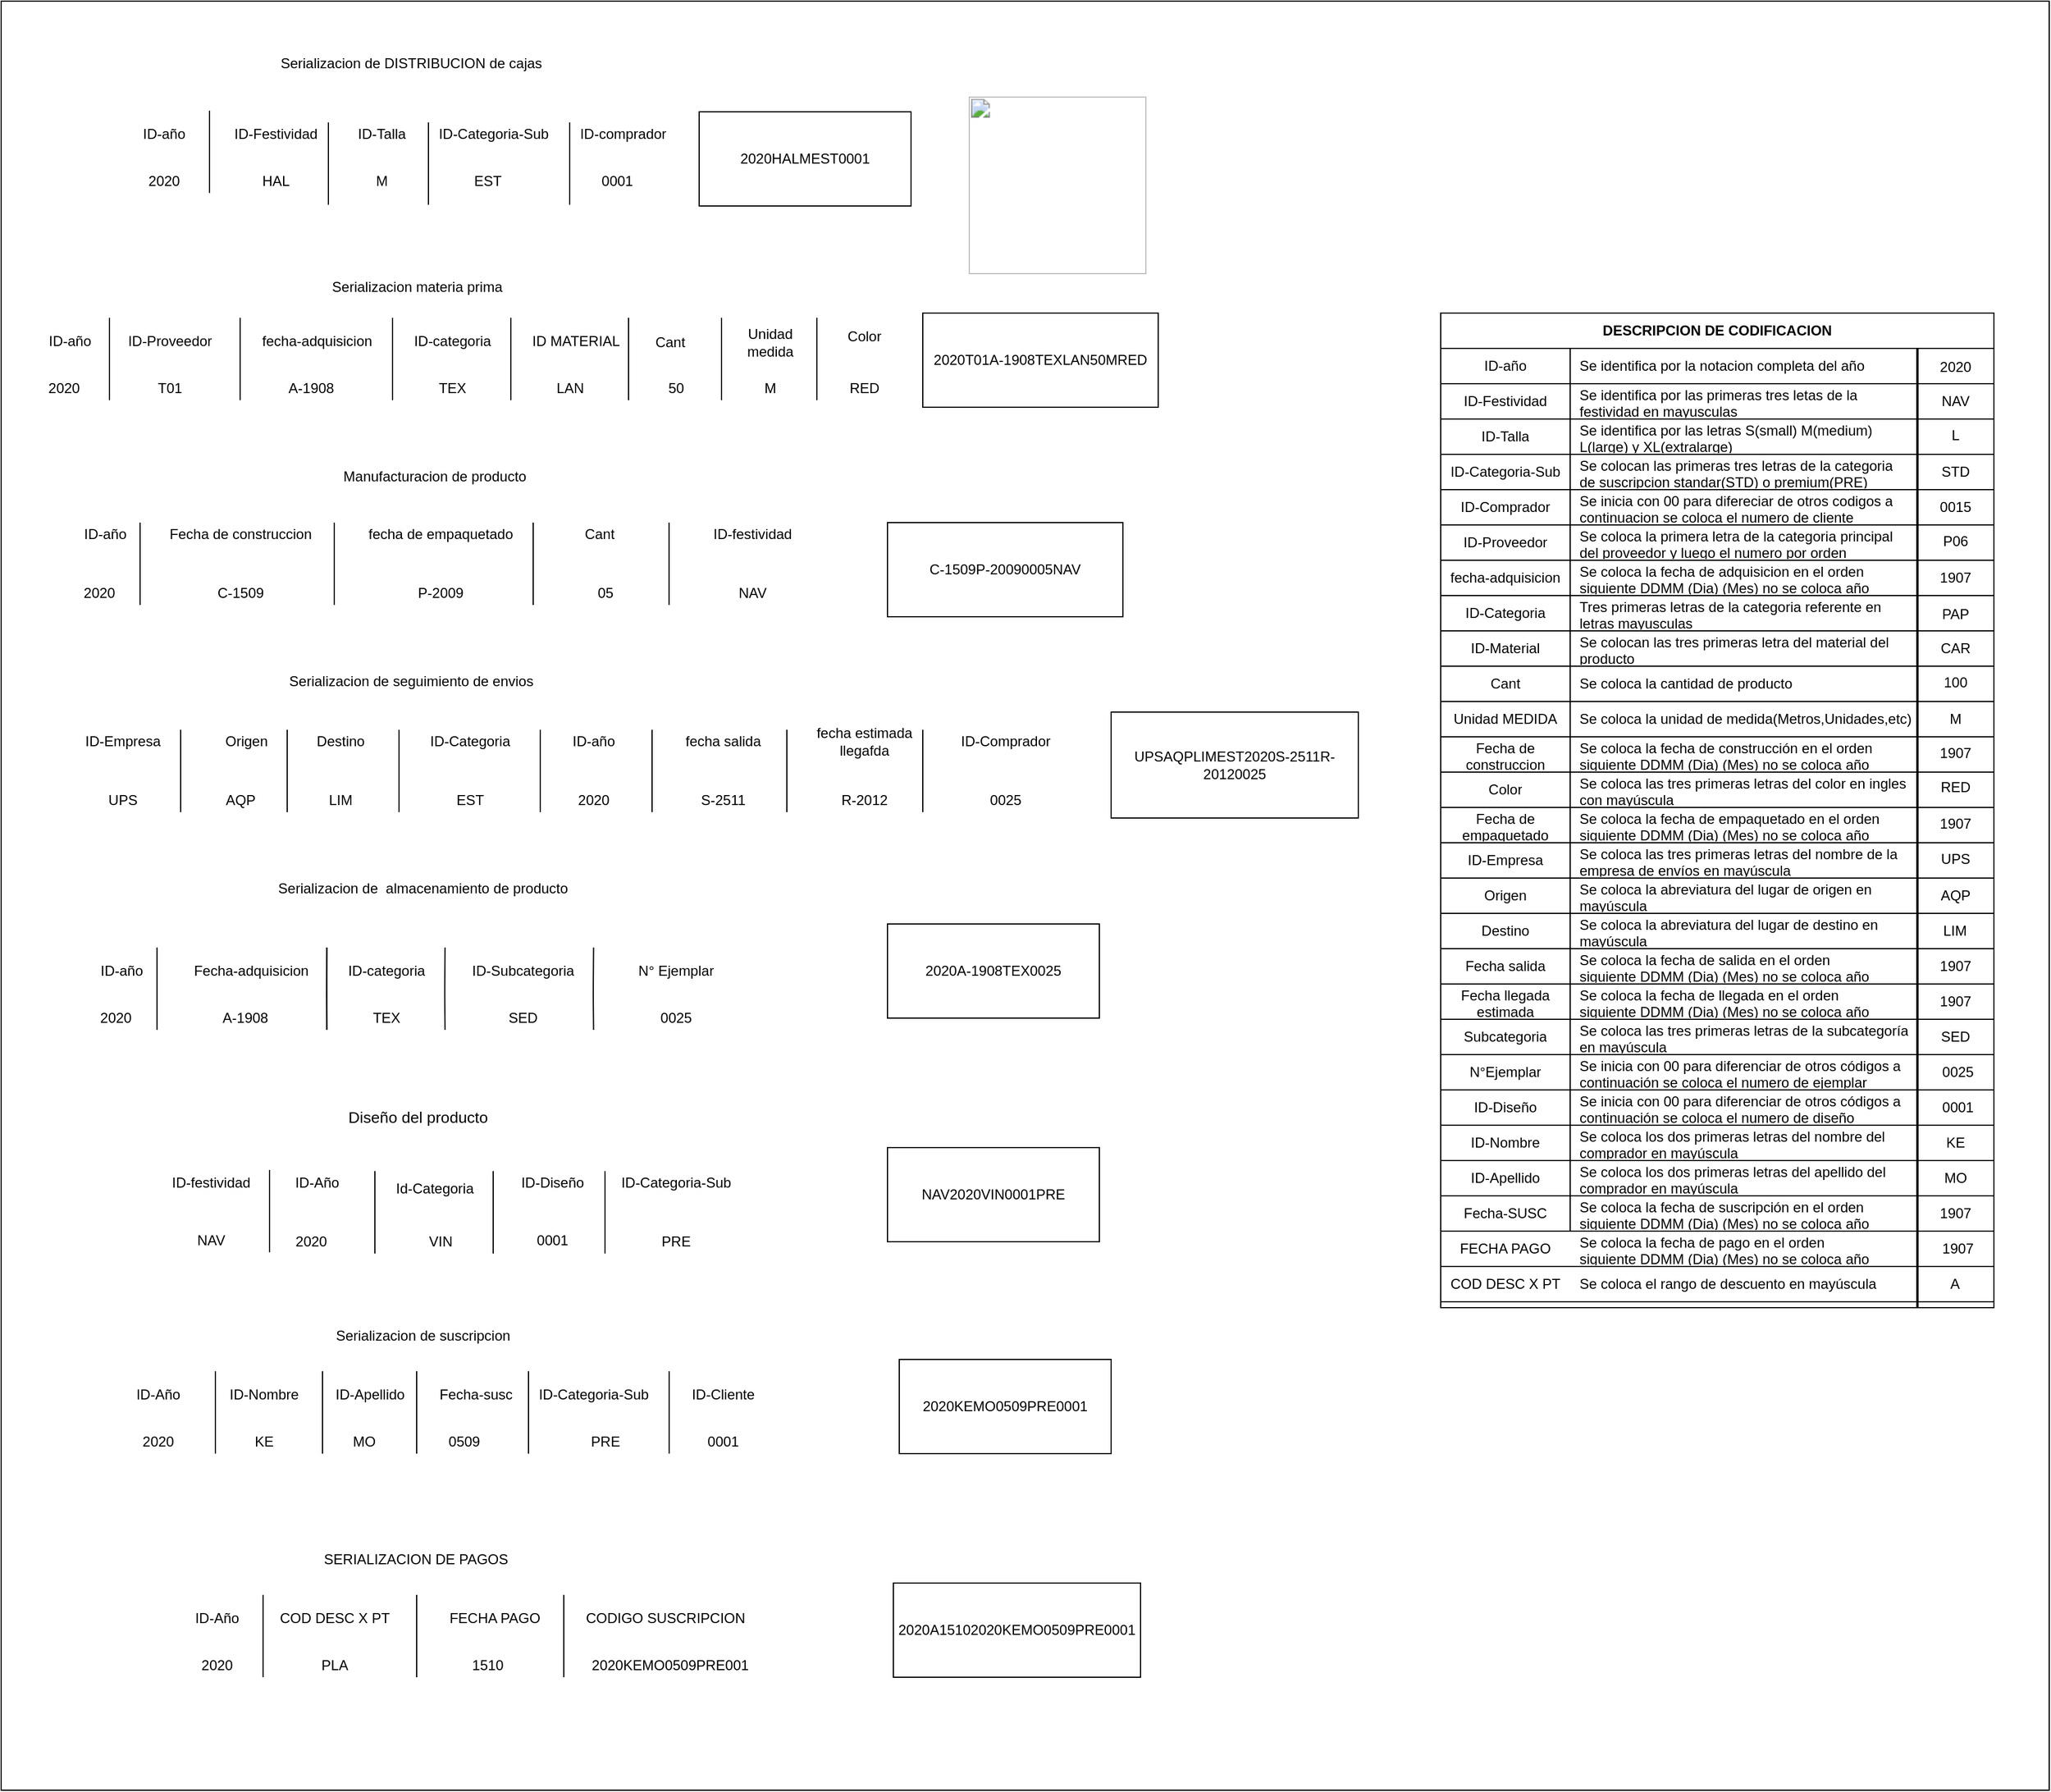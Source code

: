 <mxfile version="13.7.7" type="google"><diagram id="C5RBs43oDa-KdzZeNtuy" name="Page-1"><mxGraphModel dx="2800" dy="1420" grid="1" gridSize="10" guides="1" tooltips="1" connect="1" arrows="1" fold="1" page="1" pageScale="1" pageWidth="827" pageHeight="1169" math="0" shadow="0"><root><mxCell id="WIyWlLk6GJQsqaUBKTNV-0"/><mxCell id="WIyWlLk6GJQsqaUBKTNV-1" parent="WIyWlLk6GJQsqaUBKTNV-0"/><mxCell id="-LgFsAeDbKRvUSPMcgtg-0" value="" style="rounded=0;whiteSpace=wrap;html=1;" vertex="1" parent="WIyWlLk6GJQsqaUBKTNV-1"><mxGeometry x="7" y="126" width="1740" height="1520" as="geometry"/></mxCell><mxCell id="3Xy5bSBhCn2c5o6ChaDb-0" value="ID-Festividad" style="text;html=1;align=center;verticalAlign=middle;resizable=0;points=[];autosize=1;" parent="WIyWlLk6GJQsqaUBKTNV-1" vertex="1"><mxGeometry x="195" y="229" width="90" height="20" as="geometry"/></mxCell><mxCell id="3Xy5bSBhCn2c5o6ChaDb-1" value="Serializacion de DISTRIBUCION de cajas" style="text;html=1;align=center;verticalAlign=middle;resizable=0;points=[];autosize=1;" parent="WIyWlLk6GJQsqaUBKTNV-1" vertex="1"><mxGeometry x="235" y="169" width="240" height="20" as="geometry"/></mxCell><mxCell id="3Xy5bSBhCn2c5o6ChaDb-2" value="ID-Talla" style="text;html=1;align=center;verticalAlign=middle;resizable=0;points=[];autosize=1;" parent="WIyWlLk6GJQsqaUBKTNV-1" vertex="1"><mxGeometry x="300" y="229" width="60" height="20" as="geometry"/></mxCell><mxCell id="3Xy5bSBhCn2c5o6ChaDb-3" value="ID-Categoria-Sub" style="text;html=1;align=center;verticalAlign=middle;resizable=0;points=[];autosize=1;" parent="WIyWlLk6GJQsqaUBKTNV-1" vertex="1"><mxGeometry x="370" y="229" width="110" height="20" as="geometry"/></mxCell><mxCell id="3Xy5bSBhCn2c5o6ChaDb-4" value="ID-año" style="text;html=1;align=center;verticalAlign=middle;resizable=0;points=[];autosize=1;" parent="WIyWlLk6GJQsqaUBKTNV-1" vertex="1"><mxGeometry x="120" y="229" width="50" height="20" as="geometry"/></mxCell><mxCell id="3Xy5bSBhCn2c5o6ChaDb-5" value="ID-comprador" style="text;html=1;align=center;verticalAlign=middle;resizable=0;points=[];autosize=1;" parent="WIyWlLk6GJQsqaUBKTNV-1" vertex="1"><mxGeometry x="490" y="229" width="90" height="20" as="geometry"/></mxCell><mxCell id="3Xy5bSBhCn2c5o6ChaDb-7" value="HAL" style="text;html=1;align=center;verticalAlign=middle;resizable=0;points=[];autosize=1;" parent="WIyWlLk6GJQsqaUBKTNV-1" vertex="1"><mxGeometry x="220" y="269" width="40" height="20" as="geometry"/></mxCell><mxCell id="3Xy5bSBhCn2c5o6ChaDb-8" value="2020" style="text;html=1;align=center;verticalAlign=middle;resizable=0;points=[];autosize=1;" parent="WIyWlLk6GJQsqaUBKTNV-1" vertex="1"><mxGeometry x="125" y="269" width="40" height="20" as="geometry"/></mxCell><mxCell id="3Xy5bSBhCn2c5o6ChaDb-9" value="M" style="text;html=1;align=center;verticalAlign=middle;resizable=0;points=[];autosize=1;" parent="WIyWlLk6GJQsqaUBKTNV-1" vertex="1"><mxGeometry x="315" y="269" width="30" height="20" as="geometry"/></mxCell><mxCell id="3Xy5bSBhCn2c5o6ChaDb-10" value="EST" style="text;html=1;align=center;verticalAlign=middle;resizable=0;points=[];autosize=1;" parent="WIyWlLk6GJQsqaUBKTNV-1" vertex="1"><mxGeometry x="400" y="269" width="40" height="20" as="geometry"/></mxCell><mxCell id="3Xy5bSBhCn2c5o6ChaDb-11" value="0001" style="text;html=1;align=center;verticalAlign=middle;resizable=0;points=[];autosize=1;" parent="WIyWlLk6GJQsqaUBKTNV-1" vertex="1"><mxGeometry x="510" y="269" width="40" height="20" as="geometry"/></mxCell><mxCell id="3Xy5bSBhCn2c5o6ChaDb-16" value="" style="endArrow=none;html=1;" parent="WIyWlLk6GJQsqaUBKTNV-1" edge="1"><mxGeometry width="50" height="50" relative="1" as="geometry"><mxPoint x="184" y="289" as="sourcePoint"/><mxPoint x="184" y="219" as="targetPoint"/><Array as="points"/></mxGeometry></mxCell><mxCell id="3Xy5bSBhCn2c5o6ChaDb-17" value="" style="endArrow=none;html=1;" parent="WIyWlLk6GJQsqaUBKTNV-1" edge="1"><mxGeometry width="50" height="50" relative="1" as="geometry"><mxPoint x="285" y="299" as="sourcePoint"/><mxPoint x="285" y="229" as="targetPoint"/><Array as="points"/></mxGeometry></mxCell><mxCell id="3Xy5bSBhCn2c5o6ChaDb-18" value="" style="endArrow=none;html=1;" parent="WIyWlLk6GJQsqaUBKTNV-1" edge="1"><mxGeometry width="50" height="50" relative="1" as="geometry"><mxPoint x="370" y="299" as="sourcePoint"/><mxPoint x="370" y="229" as="targetPoint"/><Array as="points"/></mxGeometry></mxCell><mxCell id="3Xy5bSBhCn2c5o6ChaDb-19" value="" style="endArrow=none;html=1;" parent="WIyWlLk6GJQsqaUBKTNV-1" edge="1"><mxGeometry width="50" height="50" relative="1" as="geometry"><mxPoint x="490" y="299" as="sourcePoint"/><mxPoint x="490" y="229" as="targetPoint"/><Array as="points"/></mxGeometry></mxCell><mxCell id="3Xy5bSBhCn2c5o6ChaDb-21" value="Serializacion materia prima" style="text;html=1;align=center;verticalAlign=middle;resizable=0;points=[];autosize=1;" parent="WIyWlLk6GJQsqaUBKTNV-1" vertex="1"><mxGeometry x="280" y="359" width="160" height="20" as="geometry"/></mxCell><mxCell id="3Xy5bSBhCn2c5o6ChaDb-22" value="ID-Proveedor" style="text;html=1;align=center;verticalAlign=middle;resizable=0;points=[];autosize=1;" parent="WIyWlLk6GJQsqaUBKTNV-1" vertex="1"><mxGeometry x="105" y="405" width="90" height="20" as="geometry"/></mxCell><mxCell id="3Xy5bSBhCn2c5o6ChaDb-23" value="fecha-adquisicion" style="text;html=1;align=center;verticalAlign=middle;resizable=0;points=[];autosize=1;" parent="WIyWlLk6GJQsqaUBKTNV-1" vertex="1"><mxGeometry x="220" y="405" width="110" height="20" as="geometry"/></mxCell><mxCell id="3Xy5bSBhCn2c5o6ChaDb-24" value="ID-categoria" style="text;html=1;align=center;verticalAlign=middle;resizable=0;points=[];autosize=1;" parent="WIyWlLk6GJQsqaUBKTNV-1" vertex="1"><mxGeometry x="350" y="405" width="80" height="20" as="geometry"/></mxCell><mxCell id="3Xy5bSBhCn2c5o6ChaDb-28" value="T01" style="text;html=1;align=center;verticalAlign=middle;resizable=0;points=[];autosize=1;" parent="WIyWlLk6GJQsqaUBKTNV-1" vertex="1"><mxGeometry x="130" y="445" width="40" height="20" as="geometry"/></mxCell><mxCell id="3Xy5bSBhCn2c5o6ChaDb-29" value="A-1908" style="text;html=1;align=center;verticalAlign=middle;resizable=0;points=[];autosize=1;" parent="WIyWlLk6GJQsqaUBKTNV-1" vertex="1"><mxGeometry x="245" y="445" width="50" height="20" as="geometry"/></mxCell><mxCell id="3Xy5bSBhCn2c5o6ChaDb-30" value="TEX" style="text;html=1;align=center;verticalAlign=middle;resizable=0;points=[];autosize=1;" parent="WIyWlLk6GJQsqaUBKTNV-1" vertex="1"><mxGeometry x="370" y="445" width="40" height="20" as="geometry"/></mxCell><mxCell id="3Xy5bSBhCn2c5o6ChaDb-31" value="&lt;span&gt;Manufacturacion de producto&lt;/span&gt;" style="text;html=1;align=center;verticalAlign=middle;resizable=0;points=[];autosize=1;" parent="WIyWlLk6GJQsqaUBKTNV-1" vertex="1"><mxGeometry x="290" y="520" width="170" height="20" as="geometry"/></mxCell><mxCell id="3Xy5bSBhCn2c5o6ChaDb-32" value="" style="endArrow=none;html=1;" parent="WIyWlLk6GJQsqaUBKTNV-1" edge="1"><mxGeometry width="50" height="50" relative="1" as="geometry"><mxPoint x="339.5" y="465" as="sourcePoint"/><mxPoint x="339.5" y="395" as="targetPoint"/><Array as="points"/></mxGeometry></mxCell><mxCell id="3Xy5bSBhCn2c5o6ChaDb-33" value="" style="endArrow=none;html=1;" parent="WIyWlLk6GJQsqaUBKTNV-1" edge="1"><mxGeometry width="50" height="50" relative="1" as="geometry"><mxPoint x="210" y="465" as="sourcePoint"/><mxPoint x="210" y="395" as="targetPoint"/><Array as="points"/></mxGeometry></mxCell><mxCell id="3Xy5bSBhCn2c5o6ChaDb-34" value="Fecha de construccion" style="text;html=1;align=center;verticalAlign=middle;resizable=0;points=[];autosize=1;" parent="WIyWlLk6GJQsqaUBKTNV-1" vertex="1"><mxGeometry x="140" y="569" width="140" height="20" as="geometry"/></mxCell><mxCell id="3Xy5bSBhCn2c5o6ChaDb-35" value="fecha de empaquetado" style="text;html=1;align=center;verticalAlign=middle;resizable=0;points=[];autosize=1;" parent="WIyWlLk6GJQsqaUBKTNV-1" vertex="1"><mxGeometry x="310" y="569" width="140" height="20" as="geometry"/></mxCell><mxCell id="3Xy5bSBhCn2c5o6ChaDb-36" value="Cant" style="text;html=1;align=center;verticalAlign=middle;resizable=0;points=[];autosize=1;" parent="WIyWlLk6GJQsqaUBKTNV-1" vertex="1"><mxGeometry x="495" y="569" width="40" height="20" as="geometry"/></mxCell><mxCell id="3Xy5bSBhCn2c5o6ChaDb-37" value="ID-festividad" style="text;html=1;align=center;verticalAlign=middle;resizable=0;points=[];autosize=1;" parent="WIyWlLk6GJQsqaUBKTNV-1" vertex="1"><mxGeometry x="605" y="569" width="80" height="20" as="geometry"/></mxCell><mxCell id="3Xy5bSBhCn2c5o6ChaDb-38" value="ID-año" style="text;html=1;align=center;verticalAlign=middle;resizable=0;points=[];autosize=1;" parent="WIyWlLk6GJQsqaUBKTNV-1" vertex="1"><mxGeometry x="70" y="569" width="50" height="20" as="geometry"/></mxCell><mxCell id="3Xy5bSBhCn2c5o6ChaDb-39" value="2020" style="text;html=1;align=center;verticalAlign=middle;resizable=0;points=[];autosize=1;" parent="WIyWlLk6GJQsqaUBKTNV-1" vertex="1"><mxGeometry x="70" y="619" width="40" height="20" as="geometry"/></mxCell><mxCell id="3Xy5bSBhCn2c5o6ChaDb-40" value="C-1509" style="text;html=1;align=center;verticalAlign=middle;resizable=0;points=[];autosize=1;" parent="WIyWlLk6GJQsqaUBKTNV-1" vertex="1"><mxGeometry x="185" y="619" width="50" height="20" as="geometry"/></mxCell><mxCell id="3Xy5bSBhCn2c5o6ChaDb-41" value="ID-año" style="text;html=1;align=center;verticalAlign=middle;resizable=0;points=[];autosize=1;" parent="WIyWlLk6GJQsqaUBKTNV-1" vertex="1"><mxGeometry x="40" y="405" width="50" height="20" as="geometry"/></mxCell><mxCell id="3Xy5bSBhCn2c5o6ChaDb-42" value="2020" style="text;html=1;align=center;verticalAlign=middle;resizable=0;points=[];autosize=1;" parent="WIyWlLk6GJQsqaUBKTNV-1" vertex="1"><mxGeometry x="40" y="445" width="40" height="20" as="geometry"/></mxCell><mxCell id="3Xy5bSBhCn2c5o6ChaDb-43" value="" style="endArrow=none;html=1;" parent="WIyWlLk6GJQsqaUBKTNV-1" edge="1"><mxGeometry width="50" height="50" relative="1" as="geometry"><mxPoint x="99" y="465" as="sourcePoint"/><mxPoint x="99" y="395" as="targetPoint"/><Array as="points"/></mxGeometry></mxCell><mxCell id="3Xy5bSBhCn2c5o6ChaDb-44" value="P-2009" style="text;html=1;align=center;verticalAlign=middle;resizable=0;points=[];autosize=1;" parent="WIyWlLk6GJQsqaUBKTNV-1" vertex="1"><mxGeometry x="355" y="619" width="50" height="20" as="geometry"/></mxCell><mxCell id="3Xy5bSBhCn2c5o6ChaDb-45" value="05" style="text;html=1;align=center;verticalAlign=middle;resizable=0;points=[];autosize=1;" parent="WIyWlLk6GJQsqaUBKTNV-1" vertex="1"><mxGeometry x="505" y="619" width="30" height="20" as="geometry"/></mxCell><mxCell id="3Xy5bSBhCn2c5o6ChaDb-46" value="NAV" style="text;html=1;align=center;verticalAlign=middle;resizable=0;points=[];autosize=1;" parent="WIyWlLk6GJQsqaUBKTNV-1" vertex="1"><mxGeometry x="625" y="619" width="40" height="20" as="geometry"/></mxCell><mxCell id="3Xy5bSBhCn2c5o6ChaDb-48" value="" style="endArrow=none;html=1;" parent="WIyWlLk6GJQsqaUBKTNV-1" edge="1"><mxGeometry width="50" height="50" relative="1" as="geometry"><mxPoint x="125" y="639" as="sourcePoint"/><mxPoint x="125" y="569" as="targetPoint"/><Array as="points"/></mxGeometry></mxCell><mxCell id="3Xy5bSBhCn2c5o6ChaDb-49" value="" style="endArrow=none;html=1;" parent="WIyWlLk6GJQsqaUBKTNV-1" edge="1"><mxGeometry width="50" height="50" relative="1" as="geometry"><mxPoint x="290" y="639" as="sourcePoint"/><mxPoint x="290" y="569" as="targetPoint"/><Array as="points"/></mxGeometry></mxCell><mxCell id="3Xy5bSBhCn2c5o6ChaDb-50" value="" style="endArrow=none;html=1;" parent="WIyWlLk6GJQsqaUBKTNV-1" edge="1"><mxGeometry width="50" height="50" relative="1" as="geometry"><mxPoint x="459" y="639" as="sourcePoint"/><mxPoint x="459" y="569" as="targetPoint"/><Array as="points"/></mxGeometry></mxCell><mxCell id="3Xy5bSBhCn2c5o6ChaDb-51" value="" style="endArrow=none;html=1;" parent="WIyWlLk6GJQsqaUBKTNV-1" edge="1"><mxGeometry width="50" height="50" relative="1" as="geometry"><mxPoint x="574.41" y="639" as="sourcePoint"/><mxPoint x="574.41" y="569" as="targetPoint"/><Array as="points"/></mxGeometry></mxCell><mxCell id="3Xy5bSBhCn2c5o6ChaDb-52" value="&lt;b style=&quot;font-weight: normal&quot; id=&quot;docs-internal-guid-4a20826e-7fff-774c-fea4-357d37681561&quot;&gt;&lt;span style=&quot;border: none ; display: inline-block ; overflow: hidden ; width: 151px ; height: 151px&quot;&gt;&lt;img src=&quot;https://lh5.googleusercontent.com/9eW22j9ud-EtJ2i6PjspxcXnuXwk8gFFr6PR9YGz_daPm4uUicAyi_qURu5DgFWAbfbPGLnNUjFZ2pwqf07rYWZ1ktE1javA9l6jCrO7KgYO2icCy-rUQHOADwjZSfnatfQodOg&quot; width=&quot;151&quot; height=&quot;151&quot; style=&quot;margin-left: 0px ; margin-top: 0px&quot;&gt;&lt;/span&gt;&lt;/b&gt;" style="text;whiteSpace=wrap;html=1;" parent="WIyWlLk6GJQsqaUBKTNV-1" vertex="1"><mxGeometry x="827" y="200" width="100" height="100" as="geometry"/></mxCell><mxCell id="3Xy5bSBhCn2c5o6ChaDb-53" value="Serializacion de seguimiento de envios" style="text;html=1;align=center;verticalAlign=middle;resizable=0;points=[];autosize=1;" parent="WIyWlLk6GJQsqaUBKTNV-1" vertex="1"><mxGeometry x="245" y="694" width="220" height="20" as="geometry"/></mxCell><mxCell id="3Xy5bSBhCn2c5o6ChaDb-54" value="ID-Empresa" style="text;html=1;align=center;verticalAlign=middle;resizable=0;points=[];autosize=1;" parent="WIyWlLk6GJQsqaUBKTNV-1" vertex="1"><mxGeometry x="70" y="745" width="80" height="20" as="geometry"/></mxCell><mxCell id="3Xy5bSBhCn2c5o6ChaDb-55" value="UPS" style="text;html=1;align=center;verticalAlign=middle;resizable=0;points=[];autosize=1;" parent="WIyWlLk6GJQsqaUBKTNV-1" vertex="1"><mxGeometry x="90" y="795" width="40" height="20" as="geometry"/></mxCell><mxCell id="3Xy5bSBhCn2c5o6ChaDb-56" value="fecha salida" style="text;html=1;align=center;verticalAlign=middle;resizable=0;points=[];autosize=1;" parent="WIyWlLk6GJQsqaUBKTNV-1" vertex="1"><mxGeometry x="580" y="745" width="80" height="20" as="geometry"/></mxCell><mxCell id="3Xy5bSBhCn2c5o6ChaDb-57" value="S-2511" style="text;html=1;align=center;verticalAlign=middle;resizable=0;points=[];autosize=1;" parent="WIyWlLk6GJQsqaUBKTNV-1" vertex="1"><mxGeometry x="595" y="795" width="50" height="20" as="geometry"/></mxCell><mxCell id="3Xy5bSBhCn2c5o6ChaDb-58" value="fecha estimada&lt;br&gt;llegafda" style="text;html=1;align=center;verticalAlign=middle;resizable=0;points=[];autosize=1;" parent="WIyWlLk6GJQsqaUBKTNV-1" vertex="1"><mxGeometry x="690" y="740" width="100" height="30" as="geometry"/></mxCell><mxCell id="3Xy5bSBhCn2c5o6ChaDb-59" value="R-2012" style="text;html=1;align=center;verticalAlign=middle;resizable=0;points=[];autosize=1;" parent="WIyWlLk6GJQsqaUBKTNV-1" vertex="1"><mxGeometry x="715" y="795" width="50" height="20" as="geometry"/></mxCell><mxCell id="3Xy5bSBhCn2c5o6ChaDb-60" value="ID-año" style="text;html=1;align=center;verticalAlign=middle;resizable=0;points=[];autosize=1;" parent="WIyWlLk6GJQsqaUBKTNV-1" vertex="1"><mxGeometry x="485" y="745" width="50" height="20" as="geometry"/></mxCell><mxCell id="3Xy5bSBhCn2c5o6ChaDb-61" value="2020" style="text;html=1;align=center;verticalAlign=middle;resizable=0;points=[];autosize=1;" parent="WIyWlLk6GJQsqaUBKTNV-1" vertex="1"><mxGeometry x="490" y="795" width="40" height="20" as="geometry"/></mxCell><mxCell id="3Xy5bSBhCn2c5o6ChaDb-67" value="ID-Categoria" style="text;html=1;align=center;verticalAlign=middle;resizable=0;points=[];autosize=1;" parent="WIyWlLk6GJQsqaUBKTNV-1" vertex="1"><mxGeometry x="365" y="745" width="80" height="20" as="geometry"/></mxCell><mxCell id="3Xy5bSBhCn2c5o6ChaDb-68" value="EST" style="text;html=1;align=center;verticalAlign=middle;resizable=0;points=[];autosize=1;" parent="WIyWlLk6GJQsqaUBKTNV-1" vertex="1"><mxGeometry x="385" y="795" width="40" height="20" as="geometry"/></mxCell><mxCell id="3Xy5bSBhCn2c5o6ChaDb-69" value="ID-Comprador" style="text;html=1;align=center;verticalAlign=middle;resizable=0;points=[];autosize=1;" parent="WIyWlLk6GJQsqaUBKTNV-1" vertex="1"><mxGeometry x="815" y="745" width="90" height="20" as="geometry"/></mxCell><mxCell id="3Xy5bSBhCn2c5o6ChaDb-70" value="0025" style="text;html=1;align=center;verticalAlign=middle;resizable=0;points=[];autosize=1;" parent="WIyWlLk6GJQsqaUBKTNV-1" vertex="1"><mxGeometry x="840" y="795" width="40" height="20" as="geometry"/></mxCell><mxCell id="3Xy5bSBhCn2c5o6ChaDb-71" value="" style="endArrow=none;html=1;" parent="WIyWlLk6GJQsqaUBKTNV-1" edge="1"><mxGeometry width="50" height="50" relative="1" as="geometry"><mxPoint x="159.5" y="815" as="sourcePoint"/><mxPoint x="159.5" y="745" as="targetPoint"/><Array as="points"/></mxGeometry></mxCell><mxCell id="3Xy5bSBhCn2c5o6ChaDb-72" value="" style="endArrow=none;html=1;" parent="WIyWlLk6GJQsqaUBKTNV-1" edge="1"><mxGeometry width="50" height="50" relative="1" as="geometry"><mxPoint x="465" y="815" as="sourcePoint"/><mxPoint x="465" y="745" as="targetPoint"/><Array as="points"/></mxGeometry></mxCell><mxCell id="3Xy5bSBhCn2c5o6ChaDb-73" value="" style="endArrow=none;html=1;" parent="WIyWlLk6GJQsqaUBKTNV-1" edge="1"><mxGeometry width="50" height="50" relative="1" as="geometry"><mxPoint x="560" y="815" as="sourcePoint"/><mxPoint x="560" y="745" as="targetPoint"/><Array as="points"/></mxGeometry></mxCell><mxCell id="3Xy5bSBhCn2c5o6ChaDb-74" value="" style="endArrow=none;html=1;" parent="WIyWlLk6GJQsqaUBKTNV-1" edge="1"><mxGeometry width="50" height="50" relative="1" as="geometry"><mxPoint x="674.5" y="815" as="sourcePoint"/><mxPoint x="674.5" y="745" as="targetPoint"/><Array as="points"/></mxGeometry></mxCell><mxCell id="3Xy5bSBhCn2c5o6ChaDb-75" value="" style="endArrow=none;html=1;" parent="WIyWlLk6GJQsqaUBKTNV-1" edge="1"><mxGeometry width="50" height="50" relative="1" as="geometry"><mxPoint x="790" y="815" as="sourcePoint"/><mxPoint x="790" y="745" as="targetPoint"/><Array as="points"/></mxGeometry></mxCell><mxCell id="3Xy5bSBhCn2c5o6ChaDb-76" value="2020T01A-1908TEXLAN50MRED" style="whiteSpace=wrap;html=1;" parent="WIyWlLk6GJQsqaUBKTNV-1" vertex="1"><mxGeometry x="790" y="391" width="200" height="80" as="geometry"/></mxCell><mxCell id="3Xy5bSBhCn2c5o6ChaDb-77" value="&lt;span style=&quot;font-family: &amp;#34;arial&amp;#34; ; text-align: left ; background-color: rgb(255 , 255 , 255)&quot;&gt;Serializacion de&amp;nbsp; almacenamiento de producto&lt;/span&gt;" style="text;html=1;align=center;verticalAlign=middle;resizable=0;points=[];autosize=1;" parent="WIyWlLk6GJQsqaUBKTNV-1" vertex="1"><mxGeometry x="235" y="870" width="260" height="20" as="geometry"/></mxCell><mxCell id="3Xy5bSBhCn2c5o6ChaDb-78" value="N° Ejemplar" style="text;html=1;align=center;verticalAlign=middle;resizable=0;points=[];autosize=1;" parent="WIyWlLk6GJQsqaUBKTNV-1" vertex="1"><mxGeometry x="540" y="940" width="80" height="20" as="geometry"/></mxCell><mxCell id="3Xy5bSBhCn2c5o6ChaDb-79" value="ID-categoria" style="text;html=1;align=center;verticalAlign=middle;resizable=0;points=[];autosize=1;" parent="WIyWlLk6GJQsqaUBKTNV-1" vertex="1"><mxGeometry x="294.39" y="940" width="80" height="20" as="geometry"/></mxCell><mxCell id="3Xy5bSBhCn2c5o6ChaDb-80" value="A-1908" style="text;html=1;align=center;verticalAlign=middle;resizable=0;points=[];autosize=1;" parent="WIyWlLk6GJQsqaUBKTNV-1" vertex="1"><mxGeometry x="189.39" y="980" width="50" height="20" as="geometry"/></mxCell><mxCell id="3Xy5bSBhCn2c5o6ChaDb-81" value="TEX" style="text;html=1;align=center;verticalAlign=middle;resizable=0;points=[];autosize=1;" parent="WIyWlLk6GJQsqaUBKTNV-1" vertex="1"><mxGeometry x="314.39" y="980" width="40" height="20" as="geometry"/></mxCell><mxCell id="3Xy5bSBhCn2c5o6ChaDb-82" value="" style="endArrow=none;html=1;" parent="WIyWlLk6GJQsqaUBKTNV-1" edge="1"><mxGeometry width="50" height="50" relative="1" as="geometry"><mxPoint x="283.68" y="1000" as="sourcePoint"/><mxPoint x="283.68" y="930" as="targetPoint"/><Array as="points"/></mxGeometry></mxCell><mxCell id="3Xy5bSBhCn2c5o6ChaDb-83" value="Fecha-adquisicion" style="text;html=1;align=center;verticalAlign=middle;resizable=0;points=[];autosize=1;" parent="WIyWlLk6GJQsqaUBKTNV-1" vertex="1"><mxGeometry x="164.39" y="940" width="110" height="20" as="geometry"/></mxCell><mxCell id="3Xy5bSBhCn2c5o6ChaDb-85" value="0025" style="text;html=1;align=center;verticalAlign=middle;resizable=0;points=[];autosize=1;" parent="WIyWlLk6GJQsqaUBKTNV-1" vertex="1"><mxGeometry x="560" y="980" width="40" height="20" as="geometry"/></mxCell><mxCell id="3Xy5bSBhCn2c5o6ChaDb-89" value="" style="endArrow=none;html=1;" parent="WIyWlLk6GJQsqaUBKTNV-1" edge="1"><mxGeometry width="50" height="50" relative="1" as="geometry"><mxPoint x="283.68" y="1000" as="sourcePoint"/><mxPoint x="283.68" y="930" as="targetPoint"/><Array as="points"><mxPoint x="283.39" y="970"/></Array></mxGeometry></mxCell><mxCell id="3Xy5bSBhCn2c5o6ChaDb-91" value="" style="endArrow=none;html=1;" parent="WIyWlLk6GJQsqaUBKTNV-1" edge="1"><mxGeometry width="50" height="50" relative="1" as="geometry"><mxPoint x="384.11" y="1000" as="sourcePoint"/><mxPoint x="384.11" y="930" as="targetPoint"/><Array as="points"><mxPoint x="383.82" y="970"/></Array></mxGeometry></mxCell><mxCell id="3Xy5bSBhCn2c5o6ChaDb-92" value="C-1509P-20090005NAV" style="whiteSpace=wrap;html=1;" parent="WIyWlLk6GJQsqaUBKTNV-1" vertex="1"><mxGeometry x="760" y="569" width="200" height="80" as="geometry"/></mxCell><mxCell id="3Xy5bSBhCn2c5o6ChaDb-93" value="UPSAQPLIMEST2020S-2511R-20120025" style="whiteSpace=wrap;html=1;" parent="WIyWlLk6GJQsqaUBKTNV-1" vertex="1"><mxGeometry x="950" y="730" width="210" height="90" as="geometry"/></mxCell><mxCell id="3Xy5bSBhCn2c5o6ChaDb-95" value="2020A-1908TEX0025" style="whiteSpace=wrap;html=1;" parent="WIyWlLk6GJQsqaUBKTNV-1" vertex="1"><mxGeometry x="760" y="910" width="180" height="80" as="geometry"/></mxCell><mxCell id="3Xy5bSBhCn2c5o6ChaDb-96" value="ID-año" style="text;html=1;align=center;verticalAlign=middle;resizable=0;points=[];autosize=1;" parent="WIyWlLk6GJQsqaUBKTNV-1" vertex="1"><mxGeometry x="84.39" y="940" width="50" height="20" as="geometry"/></mxCell><mxCell id="3Xy5bSBhCn2c5o6ChaDb-97" value="2020" style="text;html=1;align=center;verticalAlign=middle;resizable=0;points=[];autosize=1;" parent="WIyWlLk6GJQsqaUBKTNV-1" vertex="1"><mxGeometry x="84.39" y="980" width="40" height="20" as="geometry"/></mxCell><mxCell id="3Xy5bSBhCn2c5o6ChaDb-98" value="" style="endArrow=none;html=1;" parent="WIyWlLk6GJQsqaUBKTNV-1" edge="1"><mxGeometry width="50" height="50" relative="1" as="geometry"><mxPoint x="139.39" y="1000" as="sourcePoint"/><mxPoint x="139.39" y="930" as="targetPoint"/><Array as="points"/></mxGeometry></mxCell><mxCell id="3Xy5bSBhCn2c5o6ChaDb-99" value="2020HALMEST0001" style="whiteSpace=wrap;html=1;" parent="WIyWlLk6GJQsqaUBKTNV-1" vertex="1"><mxGeometry x="600" y="220" width="180" height="80" as="geometry"/></mxCell><mxCell id="W_DOYIC4vJJL1R4KdYKG-0" value="&lt;span style=&quot;font-size: 10pt ; font-family: &amp;quot;arial&amp;quot; ; font-style: normal&quot;&gt;Diseño del producto&lt;/span&gt;" style="text;whiteSpace=wrap;html=1;" parent="WIyWlLk6GJQsqaUBKTNV-1" vertex="1"><mxGeometry x="300" y="1060" width="140" height="30" as="geometry"/></mxCell><mxCell id="W_DOYIC4vJJL1R4KdYKG-1" value="ID-festividad" style="text;html=1;align=center;verticalAlign=middle;resizable=0;points=[];autosize=1;" parent="WIyWlLk6GJQsqaUBKTNV-1" vertex="1"><mxGeometry x="145" y="1120" width="80" height="20" as="geometry"/></mxCell><mxCell id="W_DOYIC4vJJL1R4KdYKG-2" value="Id-Categoria &lt;br&gt;" style="text;html=1;align=center;verticalAlign=middle;resizable=0;points=[];autosize=1;" parent="WIyWlLk6GJQsqaUBKTNV-1" vertex="1"><mxGeometry x="335" y="1125" width="80" height="20" as="geometry"/></mxCell><mxCell id="W_DOYIC4vJJL1R4KdYKG-3" value="ID-Diseño" style="text;html=1;align=center;verticalAlign=middle;resizable=0;points=[];autosize=1;" parent="WIyWlLk6GJQsqaUBKTNV-1" vertex="1"><mxGeometry x="440" y="1120" width="70" height="20" as="geometry"/></mxCell><mxCell id="W_DOYIC4vJJL1R4KdYKG-4" value="ID-Categoria-Sub" style="text;html=1;align=center;verticalAlign=middle;resizable=0;points=[];autosize=1;" parent="WIyWlLk6GJQsqaUBKTNV-1" vertex="1"><mxGeometry x="525" y="1120" width="110" height="20" as="geometry"/></mxCell><mxCell id="W_DOYIC4vJJL1R4KdYKG-5" value="ID-Año" style="text;html=1;align=center;verticalAlign=middle;resizable=0;points=[];autosize=1;" parent="WIyWlLk6GJQsqaUBKTNV-1" vertex="1"><mxGeometry x="250" y="1120" width="50" height="20" as="geometry"/></mxCell><mxCell id="W_DOYIC4vJJL1R4KdYKG-6" value="NAV" style="text;html=1;align=center;verticalAlign=middle;resizable=0;points=[];autosize=1;" parent="WIyWlLk6GJQsqaUBKTNV-1" vertex="1"><mxGeometry x="165" y="1169" width="40" height="20" as="geometry"/></mxCell><mxCell id="W_DOYIC4vJJL1R4KdYKG-7" value="2020" style="text;html=1;align=center;verticalAlign=middle;resizable=0;points=[];autosize=1;" parent="WIyWlLk6GJQsqaUBKTNV-1" vertex="1"><mxGeometry x="250" y="1170" width="40" height="20" as="geometry"/></mxCell><mxCell id="W_DOYIC4vJJL1R4KdYKG-8" value="VIN" style="text;html=1;align=center;verticalAlign=middle;resizable=0;points=[];autosize=1;" parent="WIyWlLk6GJQsqaUBKTNV-1" vertex="1"><mxGeometry x="360" y="1170" width="40" height="20" as="geometry"/></mxCell><mxCell id="W_DOYIC4vJJL1R4KdYKG-9" value="0001" style="text;html=1;align=center;verticalAlign=middle;resizable=0;points=[];autosize=1;" parent="WIyWlLk6GJQsqaUBKTNV-1" vertex="1"><mxGeometry x="455" y="1169" width="40" height="20" as="geometry"/></mxCell><mxCell id="W_DOYIC4vJJL1R4KdYKG-10" value="PRE" style="text;html=1;align=center;verticalAlign=middle;resizable=0;points=[];autosize=1;" parent="WIyWlLk6GJQsqaUBKTNV-1" vertex="1"><mxGeometry x="560" y="1170" width="40" height="20" as="geometry"/></mxCell><mxCell id="W_DOYIC4vJJL1R4KdYKG-12" value="NAV2020VIN0001PRE" style="whiteSpace=wrap;html=1;" parent="WIyWlLk6GJQsqaUBKTNV-1" vertex="1"><mxGeometry x="760" y="1100" width="180" height="80" as="geometry"/></mxCell><mxCell id="W_DOYIC4vJJL1R4KdYKG-13" value="" style="endArrow=none;html=1;" parent="WIyWlLk6GJQsqaUBKTNV-1" edge="1"><mxGeometry width="50" height="50" relative="1" as="geometry"><mxPoint x="235" y="1189" as="sourcePoint"/><mxPoint x="235" y="1119" as="targetPoint"/><Array as="points"/></mxGeometry></mxCell><mxCell id="W_DOYIC4vJJL1R4KdYKG-14" value="" style="endArrow=none;html=1;" parent="WIyWlLk6GJQsqaUBKTNV-1" edge="1"><mxGeometry width="50" height="50" relative="1" as="geometry"><mxPoint x="324.5" y="1190" as="sourcePoint"/><mxPoint x="324.5" y="1120" as="targetPoint"/><Array as="points"/></mxGeometry></mxCell><mxCell id="W_DOYIC4vJJL1R4KdYKG-15" value="" style="endArrow=none;html=1;" parent="WIyWlLk6GJQsqaUBKTNV-1" edge="1"><mxGeometry width="50" height="50" relative="1" as="geometry"><mxPoint x="425" y="1190" as="sourcePoint"/><mxPoint x="425" y="1120" as="targetPoint"/><Array as="points"/></mxGeometry></mxCell><mxCell id="W_DOYIC4vJJL1R4KdYKG-16" value="" style="endArrow=none;html=1;" parent="WIyWlLk6GJQsqaUBKTNV-1" edge="1"><mxGeometry width="50" height="50" relative="1" as="geometry"><mxPoint x="520" y="1190" as="sourcePoint"/><mxPoint x="520" y="1120" as="targetPoint"/><Array as="points"/></mxGeometry></mxCell><mxCell id="W_DOYIC4vJJL1R4KdYKG-17" value="Origen" style="text;html=1;align=center;verticalAlign=middle;resizable=0;points=[];autosize=1;" parent="WIyWlLk6GJQsqaUBKTNV-1" vertex="1"><mxGeometry x="190" y="745" width="50" height="20" as="geometry"/></mxCell><mxCell id="W_DOYIC4vJJL1R4KdYKG-18" value="Destino" style="text;html=1;align=center;verticalAlign=middle;resizable=0;points=[];autosize=1;" parent="WIyWlLk6GJQsqaUBKTNV-1" vertex="1"><mxGeometry x="265" y="745" width="60" height="20" as="geometry"/></mxCell><mxCell id="W_DOYIC4vJJL1R4KdYKG-19" value="AQP" style="text;html=1;align=center;verticalAlign=middle;resizable=0;points=[];autosize=1;" parent="WIyWlLk6GJQsqaUBKTNV-1" vertex="1"><mxGeometry x="190" y="795" width="40" height="20" as="geometry"/></mxCell><mxCell id="W_DOYIC4vJJL1R4KdYKG-20" value="LIM" style="text;html=1;align=center;verticalAlign=middle;resizable=0;points=[];autosize=1;" parent="WIyWlLk6GJQsqaUBKTNV-1" vertex="1"><mxGeometry x="275" y="795" width="40" height="20" as="geometry"/></mxCell><mxCell id="W_DOYIC4vJJL1R4KdYKG-24" value="" style="endArrow=none;html=1;" parent="WIyWlLk6GJQsqaUBKTNV-1" edge="1"><mxGeometry width="50" height="50" relative="1" as="geometry"><mxPoint x="250" y="815" as="sourcePoint"/><mxPoint x="250" y="745" as="targetPoint"/><Array as="points"/></mxGeometry></mxCell><mxCell id="W_DOYIC4vJJL1R4KdYKG-25" value="" style="endArrow=none;html=1;" parent="WIyWlLk6GJQsqaUBKTNV-1" edge="1"><mxGeometry width="50" height="50" relative="1" as="geometry"><mxPoint x="345" y="815" as="sourcePoint"/><mxPoint x="345" y="745" as="targetPoint"/><Array as="points"/></mxGeometry></mxCell><mxCell id="W_DOYIC4vJJL1R4KdYKG-27" value="ID-Subcategoria" style="text;html=1;align=center;verticalAlign=middle;resizable=0;points=[];autosize=1;" parent="WIyWlLk6GJQsqaUBKTNV-1" vertex="1"><mxGeometry x="400" y="940" width="100" height="20" as="geometry"/></mxCell><mxCell id="W_DOYIC4vJJL1R4KdYKG-29" value="SED" style="text;html=1;align=center;verticalAlign=middle;resizable=0;points=[];autosize=1;" parent="WIyWlLk6GJQsqaUBKTNV-1" vertex="1"><mxGeometry x="430" y="980" width="40" height="20" as="geometry"/></mxCell><mxCell id="W_DOYIC4vJJL1R4KdYKG-33" value="" style="endArrow=none;html=1;" parent="WIyWlLk6GJQsqaUBKTNV-1" edge="1"><mxGeometry width="50" height="50" relative="1" as="geometry"><mxPoint x="510.29" y="1000" as="sourcePoint"/><mxPoint x="510.29" y="930" as="targetPoint"/><Array as="points"><mxPoint x="510.0" y="970"/></Array></mxGeometry></mxCell><mxCell id="W_DOYIC4vJJL1R4KdYKG-34" value="ID MATERIAL" style="text;html=1;align=center;verticalAlign=middle;resizable=0;points=[];autosize=1;" parent="WIyWlLk6GJQsqaUBKTNV-1" vertex="1"><mxGeometry x="450" y="405" width="90" height="20" as="geometry"/></mxCell><mxCell id="W_DOYIC4vJJL1R4KdYKG-35" value="LAN" style="text;html=1;align=center;verticalAlign=middle;resizable=0;points=[];autosize=1;" parent="WIyWlLk6GJQsqaUBKTNV-1" vertex="1"><mxGeometry x="470" y="445" width="40" height="20" as="geometry"/></mxCell><mxCell id="W_DOYIC4vJJL1R4KdYKG-36" value="" style="endArrow=none;html=1;" parent="WIyWlLk6GJQsqaUBKTNV-1" edge="1"><mxGeometry width="50" height="50" relative="1" as="geometry"><mxPoint x="440" y="465" as="sourcePoint"/><mxPoint x="440" y="395" as="targetPoint"/><Array as="points"/></mxGeometry></mxCell><mxCell id="W_DOYIC4vJJL1R4KdYKG-37" value="" style="endArrow=none;html=1;" parent="WIyWlLk6GJQsqaUBKTNV-1" edge="1"><mxGeometry width="50" height="50" relative="1" as="geometry"><mxPoint x="540" y="465" as="sourcePoint"/><mxPoint x="540" y="395" as="targetPoint"/><Array as="points"/></mxGeometry></mxCell><mxCell id="W_DOYIC4vJJL1R4KdYKG-38" value="Cant" style="text;html=1;align=center;verticalAlign=middle;resizable=0;points=[];autosize=1;" parent="WIyWlLk6GJQsqaUBKTNV-1" vertex="1"><mxGeometry x="555" y="406" width="40" height="20" as="geometry"/></mxCell><mxCell id="W_DOYIC4vJJL1R4KdYKG-39" value="50" style="text;html=1;align=center;verticalAlign=middle;resizable=0;points=[];autosize=1;" parent="WIyWlLk6GJQsqaUBKTNV-1" vertex="1"><mxGeometry x="565" y="445" width="30" height="20" as="geometry"/></mxCell><mxCell id="W_DOYIC4vJJL1R4KdYKG-40" value="Unidad &lt;br&gt;medida" style="text;html=1;align=center;verticalAlign=middle;resizable=0;points=[];autosize=1;" parent="WIyWlLk6GJQsqaUBKTNV-1" vertex="1"><mxGeometry x="635" y="401" width="50" height="30" as="geometry"/></mxCell><mxCell id="W_DOYIC4vJJL1R4KdYKG-41" value="M" style="text;html=1;align=center;verticalAlign=middle;resizable=0;points=[];autosize=1;" parent="WIyWlLk6GJQsqaUBKTNV-1" vertex="1"><mxGeometry x="645" y="445" width="30" height="20" as="geometry"/></mxCell><mxCell id="W_DOYIC4vJJL1R4KdYKG-42" value="" style="endArrow=none;html=1;" parent="WIyWlLk6GJQsqaUBKTNV-1" edge="1"><mxGeometry width="50" height="50" relative="1" as="geometry"><mxPoint x="619" y="465" as="sourcePoint"/><mxPoint x="619" y="395" as="targetPoint"/><Array as="points"/></mxGeometry></mxCell><mxCell id="W_DOYIC4vJJL1R4KdYKG-43" value="Serializacion de suscripcion" style="text;html=1;align=center;verticalAlign=middle;resizable=0;points=[];autosize=1;" parent="WIyWlLk6GJQsqaUBKTNV-1" vertex="1"><mxGeometry x="285" y="1250" width="160" height="20" as="geometry"/></mxCell><mxCell id="W_DOYIC4vJJL1R4KdYKG-44" value="ID-Año" style="text;html=1;align=center;verticalAlign=middle;resizable=0;points=[];autosize=1;" parent="WIyWlLk6GJQsqaUBKTNV-1" vertex="1"><mxGeometry x="115" y="1300" width="50" height="20" as="geometry"/></mxCell><mxCell id="W_DOYIC4vJJL1R4KdYKG-45" value="ID-Nombre" style="text;html=1;align=center;verticalAlign=middle;resizable=0;points=[];autosize=1;" parent="WIyWlLk6GJQsqaUBKTNV-1" vertex="1"><mxGeometry x="195" y="1300" width="70" height="20" as="geometry"/></mxCell><mxCell id="W_DOYIC4vJJL1R4KdYKG-46" value="ID-Apellido" style="text;html=1;align=center;verticalAlign=middle;resizable=0;points=[];autosize=1;" parent="WIyWlLk6GJQsqaUBKTNV-1" vertex="1"><mxGeometry x="285" y="1300" width="70" height="20" as="geometry"/></mxCell><mxCell id="W_DOYIC4vJJL1R4KdYKG-47" value="Fecha-susc" style="text;html=1;align=center;verticalAlign=middle;resizable=0;points=[];autosize=1;" parent="WIyWlLk6GJQsqaUBKTNV-1" vertex="1"><mxGeometry x="370" y="1300" width="80" height="20" as="geometry"/></mxCell><mxCell id="W_DOYIC4vJJL1R4KdYKG-48" value="ID-Categoria-Sub" style="text;html=1;align=center;verticalAlign=middle;resizable=0;points=[];autosize=1;" parent="WIyWlLk6GJQsqaUBKTNV-1" vertex="1"><mxGeometry x="455" y="1300" width="110" height="20" as="geometry"/></mxCell><mxCell id="W_DOYIC4vJJL1R4KdYKG-49" value="ID-Cliente" style="text;html=1;align=center;verticalAlign=middle;resizable=0;points=[];autosize=1;" parent="WIyWlLk6GJQsqaUBKTNV-1" vertex="1"><mxGeometry x="585" y="1300" width="70" height="20" as="geometry"/></mxCell><mxCell id="W_DOYIC4vJJL1R4KdYKG-50" value="2020" style="text;html=1;align=center;verticalAlign=middle;resizable=0;points=[];autosize=1;" parent="WIyWlLk6GJQsqaUBKTNV-1" vertex="1"><mxGeometry x="120" y="1340" width="40" height="20" as="geometry"/></mxCell><mxCell id="W_DOYIC4vJJL1R4KdYKG-51" value="KE" style="text;html=1;align=center;verticalAlign=middle;resizable=0;points=[];autosize=1;" parent="WIyWlLk6GJQsqaUBKTNV-1" vertex="1"><mxGeometry x="215" y="1340" width="30" height="20" as="geometry"/></mxCell><mxCell id="W_DOYIC4vJJL1R4KdYKG-52" value="MO" style="text;html=1;align=center;verticalAlign=middle;resizable=0;points=[];autosize=1;" parent="WIyWlLk6GJQsqaUBKTNV-1" vertex="1"><mxGeometry x="300" y="1340" width="30" height="20" as="geometry"/></mxCell><mxCell id="W_DOYIC4vJJL1R4KdYKG-53" value="0509" style="text;html=1;align=center;verticalAlign=middle;resizable=0;points=[];autosize=1;" parent="WIyWlLk6GJQsqaUBKTNV-1" vertex="1"><mxGeometry x="380" y="1340" width="40" height="20" as="geometry"/></mxCell><mxCell id="W_DOYIC4vJJL1R4KdYKG-54" value="PRE" style="text;html=1;align=center;verticalAlign=middle;resizable=0;points=[];autosize=1;" parent="WIyWlLk6GJQsqaUBKTNV-1" vertex="1"><mxGeometry x="500" y="1340" width="40" height="20" as="geometry"/></mxCell><mxCell id="W_DOYIC4vJJL1R4KdYKG-55" value="0001" style="text;html=1;align=center;verticalAlign=middle;resizable=0;points=[];autosize=1;" parent="WIyWlLk6GJQsqaUBKTNV-1" vertex="1"><mxGeometry x="600" y="1340" width="40" height="20" as="geometry"/></mxCell><mxCell id="W_DOYIC4vJJL1R4KdYKG-56" value="2020KEMO0509PRE0001" style="whiteSpace=wrap;html=1;" parent="WIyWlLk6GJQsqaUBKTNV-1" vertex="1"><mxGeometry x="770" y="1280" width="180" height="80" as="geometry"/></mxCell><mxCell id="W_DOYIC4vJJL1R4KdYKG-57" value="" style="endArrow=none;html=1;" parent="WIyWlLk6GJQsqaUBKTNV-1" edge="1"><mxGeometry width="50" height="50" relative="1" as="geometry"><mxPoint x="189" y="1360" as="sourcePoint"/><mxPoint x="189" y="1290" as="targetPoint"/><Array as="points"/></mxGeometry></mxCell><mxCell id="W_DOYIC4vJJL1R4KdYKG-58" value="" style="endArrow=none;html=1;" parent="WIyWlLk6GJQsqaUBKTNV-1" edge="1"><mxGeometry width="50" height="50" relative="1" as="geometry"><mxPoint x="280" y="1360" as="sourcePoint"/><mxPoint x="280" y="1290" as="targetPoint"/><Array as="points"/></mxGeometry></mxCell><mxCell id="W_DOYIC4vJJL1R4KdYKG-59" value="" style="endArrow=none;html=1;" parent="WIyWlLk6GJQsqaUBKTNV-1" edge="1"><mxGeometry width="50" height="50" relative="1" as="geometry"><mxPoint x="360" y="1360" as="sourcePoint"/><mxPoint x="360" y="1290" as="targetPoint"/><Array as="points"/></mxGeometry></mxCell><mxCell id="W_DOYIC4vJJL1R4KdYKG-60" value="" style="endArrow=none;html=1;" parent="WIyWlLk6GJQsqaUBKTNV-1" edge="1"><mxGeometry width="50" height="50" relative="1" as="geometry"><mxPoint x="455" y="1360" as="sourcePoint"/><mxPoint x="455" y="1290" as="targetPoint"/><Array as="points"/></mxGeometry></mxCell><mxCell id="W_DOYIC4vJJL1R4KdYKG-61" value="" style="endArrow=none;html=1;" parent="WIyWlLk6GJQsqaUBKTNV-1" edge="1"><mxGeometry width="50" height="50" relative="1" as="geometry"><mxPoint x="574.5" y="1360" as="sourcePoint"/><mxPoint x="574.5" y="1290" as="targetPoint"/><Array as="points"/></mxGeometry></mxCell><mxCell id="W_DOYIC4vJJL1R4KdYKG-62" value="SERIALIZACION DE PAGOS" style="text;html=1;align=center;verticalAlign=middle;resizable=0;points=[];autosize=1;" parent="WIyWlLk6GJQsqaUBKTNV-1" vertex="1"><mxGeometry x="274.39" y="1440" width="170" height="20" as="geometry"/></mxCell><mxCell id="W_DOYIC4vJJL1R4KdYKG-63" value="COD DESC X PT" style="text;html=1;align=center;verticalAlign=middle;resizable=0;points=[];autosize=1;" parent="WIyWlLk6GJQsqaUBKTNV-1" vertex="1"><mxGeometry x="235" y="1490" width="110" height="20" as="geometry"/></mxCell><mxCell id="W_DOYIC4vJJL1R4KdYKG-64" value="FECHA PAGO" style="text;html=1;align=center;verticalAlign=middle;resizable=0;points=[];autosize=1;" parent="WIyWlLk6GJQsqaUBKTNV-1" vertex="1"><mxGeometry x="380.61" y="1490" width="90" height="20" as="geometry"/></mxCell><mxCell id="W_DOYIC4vJJL1R4KdYKG-65" value="CODIGO SUSCRIPCION" style="text;html=1;align=center;verticalAlign=middle;resizable=0;points=[];autosize=1;" parent="WIyWlLk6GJQsqaUBKTNV-1" vertex="1"><mxGeometry x="495.61" y="1490" width="150" height="20" as="geometry"/></mxCell><mxCell id="W_DOYIC4vJJL1R4KdYKG-66" value="PLA" style="text;html=1;align=center;verticalAlign=middle;resizable=0;points=[];autosize=1;" parent="WIyWlLk6GJQsqaUBKTNV-1" vertex="1"><mxGeometry x="270" y="1530" width="40" height="20" as="geometry"/></mxCell><mxCell id="W_DOYIC4vJJL1R4KdYKG-67" value="1510" style="text;html=1;align=center;verticalAlign=middle;resizable=0;points=[];autosize=1;" parent="WIyWlLk6GJQsqaUBKTNV-1" vertex="1"><mxGeometry x="400" y="1530" width="40" height="20" as="geometry"/></mxCell><mxCell id="W_DOYIC4vJJL1R4KdYKG-68" value="&lt;span&gt;2020KEMO0509PRE001&lt;/span&gt;" style="text;html=1;align=center;verticalAlign=middle;resizable=0;points=[];autosize=1;" parent="WIyWlLk6GJQsqaUBKTNV-1" vertex="1"><mxGeometry x="500" y="1530" width="150" height="20" as="geometry"/></mxCell><mxCell id="W_DOYIC4vJJL1R4KdYKG-69" value="ID-Año" style="text;html=1;align=center;verticalAlign=middle;resizable=0;points=[];autosize=1;" parent="WIyWlLk6GJQsqaUBKTNV-1" vertex="1"><mxGeometry x="165" y="1490" width="50" height="20" as="geometry"/></mxCell><mxCell id="W_DOYIC4vJJL1R4KdYKG-70" value="2020" style="text;html=1;align=center;verticalAlign=middle;resizable=0;points=[];autosize=1;" parent="WIyWlLk6GJQsqaUBKTNV-1" vertex="1"><mxGeometry x="170" y="1530" width="40" height="20" as="geometry"/></mxCell><mxCell id="W_DOYIC4vJJL1R4KdYKG-71" value="2020A15102020KEMO0509PRE0001" style="whiteSpace=wrap;html=1;" parent="WIyWlLk6GJQsqaUBKTNV-1" vertex="1"><mxGeometry x="765" y="1470" width="210" height="80" as="geometry"/></mxCell><mxCell id="W_DOYIC4vJJL1R4KdYKG-72" value="" style="endArrow=none;html=1;" parent="WIyWlLk6GJQsqaUBKTNV-1" edge="1"><mxGeometry width="50" height="50" relative="1" as="geometry"><mxPoint x="229.5" y="1550" as="sourcePoint"/><mxPoint x="229.5" y="1480" as="targetPoint"/><Array as="points"/></mxGeometry></mxCell><mxCell id="W_DOYIC4vJJL1R4KdYKG-73" value="" style="endArrow=none;html=1;" parent="WIyWlLk6GJQsqaUBKTNV-1" edge="1"><mxGeometry width="50" height="50" relative="1" as="geometry"><mxPoint x="360" y="1550" as="sourcePoint"/><mxPoint x="360" y="1480" as="targetPoint"/><Array as="points"/></mxGeometry></mxCell><mxCell id="W_DOYIC4vJJL1R4KdYKG-74" value="" style="endArrow=none;html=1;" parent="WIyWlLk6GJQsqaUBKTNV-1" edge="1"><mxGeometry width="50" height="50" relative="1" as="geometry"><mxPoint x="485" y="1550" as="sourcePoint"/><mxPoint x="485" y="1480" as="targetPoint"/><Array as="points"/></mxGeometry></mxCell><mxCell id="W_DOYIC4vJJL1R4KdYKG-180" value="" style="shape=partialRectangle;html=1;whiteSpace=wrap;collapsible=0;dropTarget=0;pointerEvents=0;fillColor=none;top=0;left=0;bottom=1;right=0;points=[[0,0.5],[1,0.5]];portConstraint=eastwest;" parent="WIyWlLk6GJQsqaUBKTNV-1" vertex="1"><mxGeometry x="1230" y="1201" width="470" height="30" as="geometry"/></mxCell><mxCell id="W_DOYIC4vJJL1R4KdYKG-181" value="&lt;span&gt;COD DESC X PT&lt;/span&gt;" style="shape=partialRectangle;html=1;whiteSpace=wrap;connectable=0;fillColor=none;top=0;left=0;bottom=0;right=0;overflow=hidden;" parent="W_DOYIC4vJJL1R4KdYKG-180" vertex="1"><mxGeometry width="110" height="30" as="geometry"/></mxCell><mxCell id="W_DOYIC4vJJL1R4KdYKG-182" value="Se coloca el rango de descuento en mayúscula&amp;nbsp;" style="shape=partialRectangle;html=1;whiteSpace=wrap;connectable=0;fillColor=none;top=0;left=0;bottom=0;right=0;align=left;spacingLeft=6;overflow=hidden;" parent="W_DOYIC4vJJL1R4KdYKG-180" vertex="1"><mxGeometry x="110" width="360" height="30" as="geometry"/></mxCell><mxCell id="W_DOYIC4vJJL1R4KdYKG-183" value="" style="shape=partialRectangle;html=1;whiteSpace=wrap;collapsible=0;dropTarget=0;pointerEvents=0;fillColor=none;top=0;left=0;bottom=1;right=0;points=[[0,0.5],[1,0.5]];portConstraint=eastwest;" parent="WIyWlLk6GJQsqaUBKTNV-1" vertex="1"><mxGeometry x="1230" y="1171" width="470" height="30" as="geometry"/></mxCell><mxCell id="W_DOYIC4vJJL1R4KdYKG-184" value="&lt;span&gt;FECHA PAGO&lt;/span&gt;" style="shape=partialRectangle;html=1;whiteSpace=wrap;connectable=0;fillColor=none;top=0;left=0;bottom=0;right=0;overflow=hidden;" parent="W_DOYIC4vJJL1R4KdYKG-183" vertex="1"><mxGeometry width="110" height="30" as="geometry"/></mxCell><mxCell id="W_DOYIC4vJJL1R4KdYKG-185" value="Se coloca la fecha de pago en el orden&amp;nbsp;&lt;br&gt;siguiente DDMM (Dia) (Mes) no se coloca año" style="shape=partialRectangle;html=1;whiteSpace=wrap;connectable=0;fillColor=none;top=0;left=0;bottom=0;right=0;align=left;spacingLeft=6;overflow=hidden;" parent="W_DOYIC4vJJL1R4KdYKG-183" vertex="1"><mxGeometry x="110" width="360" height="30" as="geometry"/></mxCell><mxCell id="W_DOYIC4vJJL1R4KdYKG-192" value="" style="line;strokeWidth=2;direction=south;html=1;" parent="WIyWlLk6GJQsqaUBKTNV-1" vertex="1"><mxGeometry x="1630" y="421" width="10" height="815" as="geometry"/></mxCell><mxCell id="W_DOYIC4vJJL1R4KdYKG-193" value="2020" style="text;html=1;align=center;verticalAlign=middle;resizable=0;points=[];autosize=1;" parent="WIyWlLk6GJQsqaUBKTNV-1" vertex="1"><mxGeometry x="1647" y="427" width="40" height="20" as="geometry"/></mxCell><mxCell id="W_DOYIC4vJJL1R4KdYKG-197" value="NAV" style="text;html=1;align=center;verticalAlign=middle;resizable=0;points=[];autosize=1;" parent="WIyWlLk6GJQsqaUBKTNV-1" vertex="1"><mxGeometry x="1647" y="456" width="40" height="20" as="geometry"/></mxCell><mxCell id="W_DOYIC4vJJL1R4KdYKG-198" value="L" style="text;html=1;align=center;verticalAlign=middle;resizable=0;points=[];autosize=1;" parent="WIyWlLk6GJQsqaUBKTNV-1" vertex="1"><mxGeometry x="1657" y="485" width="20" height="20" as="geometry"/></mxCell><mxCell id="W_DOYIC4vJJL1R4KdYKG-199" value="STD" style="text;html=1;align=center;verticalAlign=middle;resizable=0;points=[];autosize=1;" parent="WIyWlLk6GJQsqaUBKTNV-1" vertex="1"><mxGeometry x="1647" y="516" width="40" height="20" as="geometry"/></mxCell><mxCell id="W_DOYIC4vJJL1R4KdYKG-200" value="0015" style="text;html=1;align=center;verticalAlign=middle;resizable=0;points=[];autosize=1;" parent="WIyWlLk6GJQsqaUBKTNV-1" vertex="1"><mxGeometry x="1647" y="546" width="40" height="20" as="geometry"/></mxCell><mxCell id="W_DOYIC4vJJL1R4KdYKG-201" value="P06" style="text;html=1;align=center;verticalAlign=middle;resizable=0;points=[];autosize=1;" parent="WIyWlLk6GJQsqaUBKTNV-1" vertex="1"><mxGeometry x="1647" y="575" width="40" height="20" as="geometry"/></mxCell><mxCell id="W_DOYIC4vJJL1R4KdYKG-202" value="1907" style="text;html=1;align=center;verticalAlign=middle;resizable=0;points=[];autosize=1;" parent="WIyWlLk6GJQsqaUBKTNV-1" vertex="1"><mxGeometry x="1647" y="606" width="40" height="20" as="geometry"/></mxCell><mxCell id="W_DOYIC4vJJL1R4KdYKG-203" value="PAP" style="text;html=1;align=center;verticalAlign=middle;resizable=0;points=[];autosize=1;" parent="WIyWlLk6GJQsqaUBKTNV-1" vertex="1"><mxGeometry x="1647" y="637" width="40" height="20" as="geometry"/></mxCell><mxCell id="W_DOYIC4vJJL1R4KdYKG-204" value="M" style="text;html=1;align=center;verticalAlign=middle;resizable=0;points=[];autosize=1;" parent="WIyWlLk6GJQsqaUBKTNV-1" vertex="1"><mxGeometry x="1652" y="726" width="30" height="20" as="geometry"/></mxCell><mxCell id="W_DOYIC4vJJL1R4KdYKG-205" value="CAR" style="text;html=1;align=center;verticalAlign=middle;resizable=0;points=[];autosize=1;" parent="WIyWlLk6GJQsqaUBKTNV-1" vertex="1"><mxGeometry x="1647" y="666" width="40" height="20" as="geometry"/></mxCell><mxCell id="W_DOYIC4vJJL1R4KdYKG-206" value="100" style="text;html=1;align=center;verticalAlign=middle;resizable=0;points=[];autosize=1;" parent="WIyWlLk6GJQsqaUBKTNV-1" vertex="1"><mxGeometry x="1647" y="695" width="40" height="20" as="geometry"/></mxCell><mxCell id="W_DOYIC4vJJL1R4KdYKG-207" value="1907" style="text;html=1;align=center;verticalAlign=middle;resizable=0;points=[];autosize=1;" parent="WIyWlLk6GJQsqaUBKTNV-1" vertex="1"><mxGeometry x="1647" y="755" width="40" height="20" as="geometry"/></mxCell><mxCell id="W_DOYIC4vJJL1R4KdYKG-208" value="RED" style="text;html=1;align=center;verticalAlign=middle;resizable=0;points=[];autosize=1;" parent="WIyWlLk6GJQsqaUBKTNV-1" vertex="1"><mxGeometry x="1647" y="784" width="40" height="20" as="geometry"/></mxCell><mxCell id="W_DOYIC4vJJL1R4KdYKG-209" value="1907" style="text;html=1;align=center;verticalAlign=middle;resizable=0;points=[];autosize=1;" parent="WIyWlLk6GJQsqaUBKTNV-1" vertex="1"><mxGeometry x="1647" y="815" width="40" height="20" as="geometry"/></mxCell><mxCell id="W_DOYIC4vJJL1R4KdYKG-210" value="UPS" style="text;html=1;align=center;verticalAlign=middle;resizable=0;points=[];autosize=1;" parent="WIyWlLk6GJQsqaUBKTNV-1" vertex="1"><mxGeometry x="1647" y="845" width="40" height="20" as="geometry"/></mxCell><mxCell id="W_DOYIC4vJJL1R4KdYKG-211" value="AQP" style="text;html=1;align=center;verticalAlign=middle;resizable=0;points=[];autosize=1;" parent="WIyWlLk6GJQsqaUBKTNV-1" vertex="1"><mxGeometry x="1647" y="876" width="40" height="20" as="geometry"/></mxCell><mxCell id="W_DOYIC4vJJL1R4KdYKG-212" value="" style="endArrow=none;html=1;" parent="WIyWlLk6GJQsqaUBKTNV-1" edge="1"><mxGeometry width="50" height="50" relative="1" as="geometry"><mxPoint x="700" y="465" as="sourcePoint"/><mxPoint x="700" y="395" as="targetPoint"/><Array as="points"/></mxGeometry></mxCell><mxCell id="W_DOYIC4vJJL1R4KdYKG-213" value="Color" style="text;html=1;align=center;verticalAlign=middle;resizable=0;points=[];autosize=1;" parent="WIyWlLk6GJQsqaUBKTNV-1" vertex="1"><mxGeometry x="720" y="401" width="40" height="20" as="geometry"/></mxCell><mxCell id="W_DOYIC4vJJL1R4KdYKG-214" value="RED" style="text;html=1;align=center;verticalAlign=middle;resizable=0;points=[];autosize=1;" parent="WIyWlLk6GJQsqaUBKTNV-1" vertex="1"><mxGeometry x="720" y="445" width="40" height="20" as="geometry"/></mxCell><mxCell id="S7fsZ0wYEkvs8m2KaJym-0" value="LIM" style="text;html=1;strokeColor=none;fillColor=none;align=center;verticalAlign=middle;whiteSpace=wrap;rounded=0;" parent="WIyWlLk6GJQsqaUBKTNV-1" vertex="1"><mxGeometry x="1647" y="906" width="40" height="20" as="geometry"/></mxCell><mxCell id="S7fsZ0wYEkvs8m2KaJym-2" value="1907" style="text;html=1;align=center;verticalAlign=middle;resizable=0;points=[];autosize=1;" parent="WIyWlLk6GJQsqaUBKTNV-1" vertex="1"><mxGeometry x="1647" y="936" width="40" height="20" as="geometry"/></mxCell><mxCell id="S7fsZ0wYEkvs8m2KaJym-3" value="1907" style="text;html=1;align=center;verticalAlign=middle;resizable=0;points=[];autosize=1;" parent="WIyWlLk6GJQsqaUBKTNV-1" vertex="1"><mxGeometry x="1647" y="966" width="40" height="20" as="geometry"/></mxCell><mxCell id="S7fsZ0wYEkvs8m2KaJym-4" value="SED" style="text;html=1;align=center;verticalAlign=middle;resizable=0;points=[];autosize=1;" parent="WIyWlLk6GJQsqaUBKTNV-1" vertex="1"><mxGeometry x="1647" y="996" width="40" height="20" as="geometry"/></mxCell><mxCell id="S7fsZ0wYEkvs8m2KaJym-5" value="0025" style="text;html=1;align=center;verticalAlign=middle;resizable=0;points=[];autosize=1;" parent="WIyWlLk6GJQsqaUBKTNV-1" vertex="1"><mxGeometry x="1649" y="1026" width="40" height="20" as="geometry"/></mxCell><mxCell id="S7fsZ0wYEkvs8m2KaJym-6" value="0001" style="text;html=1;align=center;verticalAlign=middle;resizable=0;points=[];autosize=1;" parent="WIyWlLk6GJQsqaUBKTNV-1" vertex="1"><mxGeometry x="1649" y="1056" width="40" height="20" as="geometry"/></mxCell><mxCell id="S7fsZ0wYEkvs8m2KaJym-7" value="KE" style="text;html=1;align=center;verticalAlign=middle;resizable=0;points=[];autosize=1;" parent="WIyWlLk6GJQsqaUBKTNV-1" vertex="1"><mxGeometry x="1652" y="1086" width="30" height="20" as="geometry"/></mxCell><mxCell id="S7fsZ0wYEkvs8m2KaJym-8" value="MO" style="text;html=1;align=center;verticalAlign=middle;resizable=0;points=[];autosize=1;" parent="WIyWlLk6GJQsqaUBKTNV-1" vertex="1"><mxGeometry x="1652" y="1116" width="30" height="20" as="geometry"/></mxCell><mxCell id="S7fsZ0wYEkvs8m2KaJym-9" value="1907" style="text;html=1;align=center;verticalAlign=middle;resizable=0;points=[];autosize=1;" parent="WIyWlLk6GJQsqaUBKTNV-1" vertex="1"><mxGeometry x="1647" y="1146" width="40" height="20" as="geometry"/></mxCell><mxCell id="S7fsZ0wYEkvs8m2KaJym-10" value="1907" style="text;html=1;align=center;verticalAlign=middle;resizable=0;points=[];autosize=1;" parent="WIyWlLk6GJQsqaUBKTNV-1" vertex="1"><mxGeometry x="1649" y="1176" width="40" height="20" as="geometry"/></mxCell><mxCell id="S7fsZ0wYEkvs8m2KaJym-11" value="A" style="text;html=1;strokeColor=none;fillColor=none;align=center;verticalAlign=middle;whiteSpace=wrap;rounded=0;" parent="WIyWlLk6GJQsqaUBKTNV-1" vertex="1"><mxGeometry x="1647" y="1206" width="40" height="20" as="geometry"/></mxCell><mxCell id="W_DOYIC4vJJL1R4KdYKG-76" value="DESCRIPCION DE CODIFICACION" style="shape=table;html=1;whiteSpace=wrap;startSize=30;container=1;collapsible=0;childLayout=tableLayout;fixedRows=1;rowLines=0;fontStyle=1;align=center;" parent="WIyWlLk6GJQsqaUBKTNV-1" vertex="1"><mxGeometry x="1230" y="391" width="470" height="845" as="geometry"/></mxCell><mxCell id="W_DOYIC4vJJL1R4KdYKG-77" value="" style="shape=partialRectangle;html=1;whiteSpace=wrap;collapsible=0;dropTarget=0;pointerEvents=0;fillColor=none;top=0;left=0;bottom=1;right=0;points=[[0,0.5],[1,0.5]];portConstraint=eastwest;" parent="W_DOYIC4vJJL1R4KdYKG-76" vertex="1"><mxGeometry y="30" width="470" height="30" as="geometry"/></mxCell><mxCell id="W_DOYIC4vJJL1R4KdYKG-78" value="&lt;span style=&quot;font-family: &amp;#34;helvetica&amp;#34;&quot;&gt;ID-año&lt;/span&gt;" style="shape=partialRectangle;html=1;whiteSpace=wrap;connectable=0;fillColor=none;top=0;left=0;bottom=0;right=0;overflow=hidden;" parent="W_DOYIC4vJJL1R4KdYKG-77" vertex="1"><mxGeometry width="110" height="30" as="geometry"/></mxCell><mxCell id="W_DOYIC4vJJL1R4KdYKG-79" value="Se identifica por la notacion completa del año" style="shape=partialRectangle;html=1;whiteSpace=wrap;connectable=0;fillColor=none;top=0;left=0;bottom=0;right=0;align=left;spacingLeft=6;overflow=hidden;" parent="W_DOYIC4vJJL1R4KdYKG-77" vertex="1"><mxGeometry x="110" width="360" height="30" as="geometry"/></mxCell><mxCell id="W_DOYIC4vJJL1R4KdYKG-90" value="" style="shape=partialRectangle;html=1;whiteSpace=wrap;collapsible=0;dropTarget=0;pointerEvents=0;fillColor=none;top=0;left=0;bottom=1;right=0;points=[[0,0.5],[1,0.5]];portConstraint=eastwest;" parent="W_DOYIC4vJJL1R4KdYKG-76" vertex="1"><mxGeometry y="60" width="470" height="30" as="geometry"/></mxCell><mxCell id="W_DOYIC4vJJL1R4KdYKG-91" value="ID-Festividad" style="shape=partialRectangle;html=1;whiteSpace=wrap;connectable=0;fillColor=none;top=0;left=0;bottom=0;right=0;overflow=hidden;" parent="W_DOYIC4vJJL1R4KdYKG-90" vertex="1"><mxGeometry width="110" height="30" as="geometry"/></mxCell><mxCell id="W_DOYIC4vJJL1R4KdYKG-92" value="Se identifica por las primeras tres letas de la &lt;br&gt;festividad en mayusculas" style="shape=partialRectangle;html=1;whiteSpace=wrap;connectable=0;fillColor=none;top=0;left=0;bottom=0;right=0;align=left;spacingLeft=6;overflow=hidden;" parent="W_DOYIC4vJJL1R4KdYKG-90" vertex="1"><mxGeometry x="110" width="360" height="30" as="geometry"/></mxCell><mxCell id="W_DOYIC4vJJL1R4KdYKG-117" value="" style="shape=partialRectangle;html=1;whiteSpace=wrap;collapsible=0;dropTarget=0;pointerEvents=0;fillColor=none;top=0;left=0;bottom=1;right=0;points=[[0,0.5],[1,0.5]];portConstraint=eastwest;" parent="W_DOYIC4vJJL1R4KdYKG-76" vertex="1"><mxGeometry y="90" width="470" height="30" as="geometry"/></mxCell><mxCell id="W_DOYIC4vJJL1R4KdYKG-118" value="ID-Talla" style="shape=partialRectangle;html=1;whiteSpace=wrap;connectable=0;fillColor=none;top=0;left=0;bottom=0;right=0;overflow=hidden;" parent="W_DOYIC4vJJL1R4KdYKG-117" vertex="1"><mxGeometry width="110" height="30" as="geometry"/></mxCell><mxCell id="W_DOYIC4vJJL1R4KdYKG-119" value="Se identifica por las letras S(small) M(medium) &lt;br&gt;L(large) y XL(extralarge)" style="shape=partialRectangle;html=1;whiteSpace=wrap;connectable=0;fillColor=none;top=0;left=0;bottom=0;right=0;align=left;spacingLeft=6;overflow=hidden;" parent="W_DOYIC4vJJL1R4KdYKG-117" vertex="1"><mxGeometry x="110" width="360" height="30" as="geometry"/></mxCell><mxCell id="W_DOYIC4vJJL1R4KdYKG-114" value="" style="shape=partialRectangle;html=1;whiteSpace=wrap;collapsible=0;dropTarget=0;pointerEvents=0;fillColor=none;top=0;left=0;bottom=1;right=0;points=[[0,0.5],[1,0.5]];portConstraint=eastwest;" parent="W_DOYIC4vJJL1R4KdYKG-76" vertex="1"><mxGeometry y="120" width="470" height="30" as="geometry"/></mxCell><mxCell id="W_DOYIC4vJJL1R4KdYKG-115" value="ID-Categoria-Sub" style="shape=partialRectangle;html=1;whiteSpace=wrap;connectable=0;fillColor=none;top=0;left=0;bottom=0;right=0;overflow=hidden;" parent="W_DOYIC4vJJL1R4KdYKG-114" vertex="1"><mxGeometry width="110" height="30" as="geometry"/></mxCell><mxCell id="W_DOYIC4vJJL1R4KdYKG-116" value="Se colocan las primeras tres letras de la categoria &lt;br&gt;de suscripcion&amp;nbsp;standar(STD) o premium(PRE)" style="shape=partialRectangle;html=1;whiteSpace=wrap;connectable=0;fillColor=none;top=0;left=0;bottom=0;right=0;align=left;spacingLeft=6;overflow=hidden;" parent="W_DOYIC4vJJL1R4KdYKG-114" vertex="1"><mxGeometry x="110" width="360" height="30" as="geometry"/></mxCell><mxCell id="W_DOYIC4vJJL1R4KdYKG-105" value="" style="shape=partialRectangle;html=1;whiteSpace=wrap;collapsible=0;dropTarget=0;pointerEvents=0;fillColor=none;top=0;left=0;bottom=1;right=0;points=[[0,0.5],[1,0.5]];portConstraint=eastwest;" parent="W_DOYIC4vJJL1R4KdYKG-76" vertex="1"><mxGeometry y="150" width="470" height="30" as="geometry"/></mxCell><mxCell id="W_DOYIC4vJJL1R4KdYKG-106" value="ID-Comprador" style="shape=partialRectangle;html=1;whiteSpace=wrap;connectable=0;fillColor=none;top=0;left=0;bottom=0;right=0;overflow=hidden;" parent="W_DOYIC4vJJL1R4KdYKG-105" vertex="1"><mxGeometry width="110" height="30" as="geometry"/></mxCell><mxCell id="W_DOYIC4vJJL1R4KdYKG-107" value="Se inicia con 00 para difereciar de otros codigos a &lt;br&gt;continuacion se coloca el numero de cliente&amp;nbsp;" style="shape=partialRectangle;html=1;whiteSpace=wrap;connectable=0;fillColor=none;top=0;left=0;bottom=0;right=0;align=left;spacingLeft=6;overflow=hidden;" parent="W_DOYIC4vJJL1R4KdYKG-105" vertex="1"><mxGeometry x="110" width="360" height="30" as="geometry"/></mxCell><mxCell id="W_DOYIC4vJJL1R4KdYKG-120" value="" style="shape=partialRectangle;html=1;whiteSpace=wrap;collapsible=0;dropTarget=0;pointerEvents=0;fillColor=none;top=0;left=0;bottom=1;right=0;points=[[0,0.5],[1,0.5]];portConstraint=eastwest;" parent="W_DOYIC4vJJL1R4KdYKG-76" vertex="1"><mxGeometry y="180" width="470" height="30" as="geometry"/></mxCell><mxCell id="W_DOYIC4vJJL1R4KdYKG-121" value="&lt;span&gt;ID-Proveedor&lt;/span&gt;" style="shape=partialRectangle;html=1;whiteSpace=wrap;connectable=0;fillColor=none;top=0;left=0;bottom=0;right=0;overflow=hidden;" parent="W_DOYIC4vJJL1R4KdYKG-120" vertex="1"><mxGeometry width="110" height="30" as="geometry"/></mxCell><mxCell id="W_DOYIC4vJJL1R4KdYKG-122" value="Se coloca la primera letra de la categoria principal &lt;br&gt;del proveedor y luego el numero por orden" style="shape=partialRectangle;html=1;whiteSpace=wrap;connectable=0;fillColor=none;top=0;left=0;bottom=0;right=0;align=left;spacingLeft=6;overflow=hidden;" parent="W_DOYIC4vJJL1R4KdYKG-120" vertex="1"><mxGeometry x="110" width="360" height="30" as="geometry"/></mxCell><mxCell id="W_DOYIC4vJJL1R4KdYKG-127" value="" style="shape=partialRectangle;html=1;whiteSpace=wrap;collapsible=0;dropTarget=0;pointerEvents=0;fillColor=none;top=0;left=0;bottom=1;right=0;points=[[0,0.5],[1,0.5]];portConstraint=eastwest;" parent="W_DOYIC4vJJL1R4KdYKG-76" vertex="1"><mxGeometry y="210" width="470" height="30" as="geometry"/></mxCell><mxCell id="W_DOYIC4vJJL1R4KdYKG-128" value="&lt;span&gt;fecha-adquisicion&lt;/span&gt;" style="shape=partialRectangle;html=1;whiteSpace=wrap;connectable=0;fillColor=none;top=0;left=0;bottom=0;right=0;overflow=hidden;" parent="W_DOYIC4vJJL1R4KdYKG-127" vertex="1"><mxGeometry width="110" height="30" as="geometry"/></mxCell><mxCell id="W_DOYIC4vJJL1R4KdYKG-129" value="Se coloca la fecha de adquisicion en el orden &lt;br&gt;siguiente DDMM (Dia) (Mes) no se coloca año" style="shape=partialRectangle;html=1;whiteSpace=wrap;connectable=0;fillColor=none;top=0;left=0;bottom=0;right=0;align=left;spacingLeft=6;overflow=hidden;" parent="W_DOYIC4vJJL1R4KdYKG-127" vertex="1"><mxGeometry x="110" width="360" height="30" as="geometry"/></mxCell><mxCell id="W_DOYIC4vJJL1R4KdYKG-130" value="" style="shape=partialRectangle;html=1;whiteSpace=wrap;collapsible=0;dropTarget=0;pointerEvents=0;fillColor=none;top=0;left=0;bottom=1;right=0;points=[[0,0.5],[1,0.5]];portConstraint=eastwest;" parent="W_DOYIC4vJJL1R4KdYKG-76" vertex="1"><mxGeometry y="240" width="470" height="30" as="geometry"/></mxCell><mxCell id="W_DOYIC4vJJL1R4KdYKG-131" value="ID-Categoria" style="shape=partialRectangle;html=1;whiteSpace=wrap;connectable=0;fillColor=none;top=0;left=0;bottom=0;right=0;overflow=hidden;" parent="W_DOYIC4vJJL1R4KdYKG-130" vertex="1"><mxGeometry width="110" height="30" as="geometry"/></mxCell><mxCell id="W_DOYIC4vJJL1R4KdYKG-132" value="Tres primeras letras de la categoria referente en&amp;nbsp;&lt;br&gt;letras mayusculas" style="shape=partialRectangle;html=1;whiteSpace=wrap;connectable=0;fillColor=none;top=0;left=0;bottom=0;right=0;align=left;spacingLeft=6;overflow=hidden;" parent="W_DOYIC4vJJL1R4KdYKG-130" vertex="1"><mxGeometry x="110" width="360" height="30" as="geometry"/></mxCell><mxCell id="W_DOYIC4vJJL1R4KdYKG-133" value="" style="shape=partialRectangle;html=1;whiteSpace=wrap;collapsible=0;dropTarget=0;pointerEvents=0;fillColor=none;top=0;left=0;bottom=1;right=0;points=[[0,0.5],[1,0.5]];portConstraint=eastwest;" parent="W_DOYIC4vJJL1R4KdYKG-76" vertex="1"><mxGeometry y="270" width="470" height="30" as="geometry"/></mxCell><mxCell id="W_DOYIC4vJJL1R4KdYKG-134" value="ID-Material" style="shape=partialRectangle;html=1;whiteSpace=wrap;connectable=0;fillColor=none;top=0;left=0;bottom=0;right=0;overflow=hidden;" parent="W_DOYIC4vJJL1R4KdYKG-133" vertex="1"><mxGeometry width="110" height="30" as="geometry"/></mxCell><mxCell id="W_DOYIC4vJJL1R4KdYKG-135" value="Se colocan las tres primeras letra del material del &lt;br&gt;producto" style="shape=partialRectangle;html=1;whiteSpace=wrap;connectable=0;fillColor=none;top=0;left=0;bottom=0;right=0;align=left;spacingLeft=6;overflow=hidden;" parent="W_DOYIC4vJJL1R4KdYKG-133" vertex="1"><mxGeometry x="110" width="360" height="30" as="geometry"/></mxCell><mxCell id="W_DOYIC4vJJL1R4KdYKG-136" value="" style="shape=partialRectangle;html=1;whiteSpace=wrap;collapsible=0;dropTarget=0;pointerEvents=0;fillColor=none;top=0;left=0;bottom=1;right=0;points=[[0,0.5],[1,0.5]];portConstraint=eastwest;" parent="W_DOYIC4vJJL1R4KdYKG-76" vertex="1"><mxGeometry y="300" width="470" height="30" as="geometry"/></mxCell><mxCell id="W_DOYIC4vJJL1R4KdYKG-137" value="Cant" style="shape=partialRectangle;html=1;whiteSpace=wrap;connectable=0;fillColor=none;top=0;left=0;bottom=0;right=0;overflow=hidden;" parent="W_DOYIC4vJJL1R4KdYKG-136" vertex="1"><mxGeometry width="110" height="30" as="geometry"/></mxCell><mxCell id="W_DOYIC4vJJL1R4KdYKG-138" value="Se coloca la cantidad de producto" style="shape=partialRectangle;html=1;whiteSpace=wrap;connectable=0;fillColor=none;top=0;left=0;bottom=0;right=0;align=left;spacingLeft=6;overflow=hidden;" parent="W_DOYIC4vJJL1R4KdYKG-136" vertex="1"><mxGeometry x="110" width="360" height="30" as="geometry"/></mxCell><mxCell id="W_DOYIC4vJJL1R4KdYKG-139" value="" style="shape=partialRectangle;html=1;whiteSpace=wrap;collapsible=0;dropTarget=0;pointerEvents=0;fillColor=none;top=0;left=0;bottom=1;right=0;points=[[0,0.5],[1,0.5]];portConstraint=eastwest;" parent="W_DOYIC4vJJL1R4KdYKG-76" vertex="1"><mxGeometry y="330" width="470" height="30" as="geometry"/></mxCell><mxCell id="W_DOYIC4vJJL1R4KdYKG-140" value="Unidad MEDIDA" style="shape=partialRectangle;html=1;whiteSpace=wrap;connectable=0;fillColor=none;top=0;left=0;bottom=0;right=0;overflow=hidden;" parent="W_DOYIC4vJJL1R4KdYKG-139" vertex="1"><mxGeometry width="110" height="30" as="geometry"/></mxCell><mxCell id="W_DOYIC4vJJL1R4KdYKG-141" value="Se coloca la unidad de medida(Metros,Unidades,etc)" style="shape=partialRectangle;html=1;whiteSpace=wrap;connectable=0;fillColor=none;top=0;left=0;bottom=0;right=0;align=left;spacingLeft=6;overflow=hidden;" parent="W_DOYIC4vJJL1R4KdYKG-139" vertex="1"><mxGeometry x="110" width="360" height="30" as="geometry"/></mxCell><mxCell id="W_DOYIC4vJJL1R4KdYKG-124" value="" style="shape=partialRectangle;html=1;whiteSpace=wrap;collapsible=0;dropTarget=0;pointerEvents=0;fillColor=none;top=0;left=0;bottom=1;right=0;points=[[0,0.5],[1,0.5]];portConstraint=eastwest;" parent="W_DOYIC4vJJL1R4KdYKG-76" vertex="1"><mxGeometry y="360" width="470" height="30" as="geometry"/></mxCell><mxCell id="W_DOYIC4vJJL1R4KdYKG-125" value="&lt;span&gt;Fecha de construccion&lt;/span&gt;" style="shape=partialRectangle;html=1;whiteSpace=wrap;connectable=0;fillColor=none;top=0;left=0;bottom=0;right=0;overflow=hidden;" parent="W_DOYIC4vJJL1R4KdYKG-124" vertex="1"><mxGeometry width="110" height="30" as="geometry"/></mxCell><mxCell id="W_DOYIC4vJJL1R4KdYKG-126" value="Se coloca la fecha de construcción en el orden&amp;nbsp;&lt;br&gt;siguiente DDMM (Dia) (Mes) no se coloca año" style="shape=partialRectangle;html=1;whiteSpace=wrap;connectable=0;fillColor=none;top=0;left=0;bottom=0;right=0;align=left;spacingLeft=6;overflow=hidden;" parent="W_DOYIC4vJJL1R4KdYKG-124" vertex="1"><mxGeometry x="110" width="360" height="30" as="geometry"/></mxCell><mxCell id="W_DOYIC4vJJL1R4KdYKG-215" value="" style="shape=partialRectangle;html=1;whiteSpace=wrap;collapsible=0;dropTarget=0;pointerEvents=0;fillColor=none;top=0;left=0;bottom=1;right=0;points=[[0,0.5],[1,0.5]];portConstraint=eastwest;" parent="W_DOYIC4vJJL1R4KdYKG-76" vertex="1"><mxGeometry y="390" width="470" height="30" as="geometry"/></mxCell><mxCell id="W_DOYIC4vJJL1R4KdYKG-216" value="Color" style="shape=partialRectangle;html=1;whiteSpace=wrap;connectable=0;fillColor=none;top=0;left=0;bottom=0;right=0;overflow=hidden;" parent="W_DOYIC4vJJL1R4KdYKG-215" vertex="1"><mxGeometry width="110" height="30" as="geometry"/></mxCell><mxCell id="W_DOYIC4vJJL1R4KdYKG-217" value="Se coloca las tres primeras letras del color en ingles&lt;br&gt;con mayúscula&amp;nbsp;" style="shape=partialRectangle;html=1;whiteSpace=wrap;connectable=0;fillColor=none;top=0;left=0;bottom=0;right=0;align=left;spacingLeft=6;overflow=hidden;" parent="W_DOYIC4vJJL1R4KdYKG-215" vertex="1"><mxGeometry x="110" width="360" height="30" as="geometry"/></mxCell><mxCell id="W_DOYIC4vJJL1R4KdYKG-142" value="" style="shape=partialRectangle;html=1;whiteSpace=wrap;collapsible=0;dropTarget=0;pointerEvents=0;fillColor=none;top=0;left=0;bottom=1;right=0;points=[[0,0.5],[1,0.5]];portConstraint=eastwest;" parent="W_DOYIC4vJJL1R4KdYKG-76" vertex="1"><mxGeometry y="420" width="470" height="30" as="geometry"/></mxCell><mxCell id="W_DOYIC4vJJL1R4KdYKG-143" value="Fecha de empaquetado" style="shape=partialRectangle;html=1;whiteSpace=wrap;connectable=0;fillColor=none;top=0;left=0;bottom=0;right=0;overflow=hidden;" parent="W_DOYIC4vJJL1R4KdYKG-142" vertex="1"><mxGeometry width="110" height="30" as="geometry"/></mxCell><mxCell id="W_DOYIC4vJJL1R4KdYKG-144" value="Se coloca la fecha de empaquetado en el orden&amp;nbsp;&lt;br&gt;siguiente DDMM (Dia) (Mes) no se coloca año" style="shape=partialRectangle;html=1;whiteSpace=wrap;connectable=0;fillColor=none;top=0;left=0;bottom=0;right=0;align=left;spacingLeft=6;overflow=hidden;" parent="W_DOYIC4vJJL1R4KdYKG-142" vertex="1"><mxGeometry x="110" width="360" height="30" as="geometry"/></mxCell><mxCell id="W_DOYIC4vJJL1R4KdYKG-145" value="" style="shape=partialRectangle;html=1;whiteSpace=wrap;collapsible=0;dropTarget=0;pointerEvents=0;fillColor=none;top=0;left=0;bottom=1;right=0;points=[[0,0.5],[1,0.5]];portConstraint=eastwest;" parent="W_DOYIC4vJJL1R4KdYKG-76" vertex="1"><mxGeometry y="450" width="470" height="30" as="geometry"/></mxCell><mxCell id="W_DOYIC4vJJL1R4KdYKG-146" value="ID-Empresa" style="shape=partialRectangle;html=1;whiteSpace=wrap;connectable=0;fillColor=none;top=0;left=0;bottom=0;right=0;overflow=hidden;" parent="W_DOYIC4vJJL1R4KdYKG-145" vertex="1"><mxGeometry width="110" height="30" as="geometry"/></mxCell><mxCell id="W_DOYIC4vJJL1R4KdYKG-147" value="Se coloca las tres primeras letras del nombre de la &lt;br&gt;empresa de envíos en mayúscula&amp;nbsp;" style="shape=partialRectangle;html=1;whiteSpace=wrap;connectable=0;fillColor=none;top=0;left=0;bottom=0;right=0;align=left;spacingLeft=6;overflow=hidden;" parent="W_DOYIC4vJJL1R4KdYKG-145" vertex="1"><mxGeometry x="110" width="360" height="30" as="geometry"/></mxCell><mxCell id="W_DOYIC4vJJL1R4KdYKG-148" value="" style="shape=partialRectangle;html=1;whiteSpace=wrap;collapsible=0;dropTarget=0;pointerEvents=0;fillColor=none;top=0;left=0;bottom=1;right=0;points=[[0,0.5],[1,0.5]];portConstraint=eastwest;" parent="W_DOYIC4vJJL1R4KdYKG-76" vertex="1"><mxGeometry y="480" width="470" height="30" as="geometry"/></mxCell><mxCell id="W_DOYIC4vJJL1R4KdYKG-149" value="Origen" style="shape=partialRectangle;html=1;whiteSpace=wrap;connectable=0;fillColor=none;top=0;left=0;bottom=0;right=0;overflow=hidden;" parent="W_DOYIC4vJJL1R4KdYKG-148" vertex="1"><mxGeometry width="110" height="30" as="geometry"/></mxCell><mxCell id="W_DOYIC4vJJL1R4KdYKG-150" value="Se coloca la abreviatura del lugar de origen en &lt;br&gt;mayúscula" style="shape=partialRectangle;html=1;whiteSpace=wrap;connectable=0;fillColor=none;top=0;left=0;bottom=0;right=0;align=left;spacingLeft=6;overflow=hidden;" parent="W_DOYIC4vJJL1R4KdYKG-148" vertex="1"><mxGeometry x="110" width="360" height="30" as="geometry"/></mxCell><mxCell id="W_DOYIC4vJJL1R4KdYKG-151" value="" style="shape=partialRectangle;html=1;whiteSpace=wrap;collapsible=0;dropTarget=0;pointerEvents=0;fillColor=none;top=0;left=0;bottom=1;right=0;points=[[0,0.5],[1,0.5]];portConstraint=eastwest;" parent="W_DOYIC4vJJL1R4KdYKG-76" vertex="1"><mxGeometry y="510" width="470" height="30" as="geometry"/></mxCell><mxCell id="W_DOYIC4vJJL1R4KdYKG-152" value="Destino" style="shape=partialRectangle;html=1;whiteSpace=wrap;connectable=0;fillColor=none;top=0;left=0;bottom=0;right=0;overflow=hidden;" parent="W_DOYIC4vJJL1R4KdYKG-151" vertex="1"><mxGeometry width="110" height="30" as="geometry"/></mxCell><mxCell id="W_DOYIC4vJJL1R4KdYKG-153" value="Se coloca la abreviatura del lugar de destino en&amp;nbsp;&lt;br&gt;mayúscula" style="shape=partialRectangle;html=1;whiteSpace=wrap;connectable=0;fillColor=none;top=0;left=0;bottom=0;right=0;align=left;spacingLeft=6;overflow=hidden;" parent="W_DOYIC4vJJL1R4KdYKG-151" vertex="1"><mxGeometry x="110" width="360" height="30" as="geometry"/></mxCell><mxCell id="W_DOYIC4vJJL1R4KdYKG-154" value="" style="shape=partialRectangle;html=1;whiteSpace=wrap;collapsible=0;dropTarget=0;pointerEvents=0;fillColor=none;top=0;left=0;bottom=1;right=0;points=[[0,0.5],[1,0.5]];portConstraint=eastwest;" parent="W_DOYIC4vJJL1R4KdYKG-76" vertex="1"><mxGeometry y="540" width="470" height="30" as="geometry"/></mxCell><mxCell id="W_DOYIC4vJJL1R4KdYKG-155" value="Fecha salida" style="shape=partialRectangle;html=1;whiteSpace=wrap;connectable=0;fillColor=none;top=0;left=0;bottom=0;right=0;overflow=hidden;" parent="W_DOYIC4vJJL1R4KdYKG-154" vertex="1"><mxGeometry width="110" height="30" as="geometry"/></mxCell><mxCell id="W_DOYIC4vJJL1R4KdYKG-156" value="Se coloca la fecha de salida en el orden&amp;nbsp;&lt;br&gt;siguiente DDMM (Dia) (Mes) no se coloca año" style="shape=partialRectangle;html=1;whiteSpace=wrap;connectable=0;fillColor=none;top=0;left=0;bottom=0;right=0;align=left;spacingLeft=6;overflow=hidden;" parent="W_DOYIC4vJJL1R4KdYKG-154" vertex="1"><mxGeometry x="110" width="360" height="30" as="geometry"/></mxCell><mxCell id="W_DOYIC4vJJL1R4KdYKG-157" value="" style="shape=partialRectangle;html=1;whiteSpace=wrap;collapsible=0;dropTarget=0;pointerEvents=0;fillColor=none;top=0;left=0;bottom=1;right=0;points=[[0,0.5],[1,0.5]];portConstraint=eastwest;" parent="W_DOYIC4vJJL1R4KdYKG-76" vertex="1"><mxGeometry y="570" width="470" height="30" as="geometry"/></mxCell><mxCell id="W_DOYIC4vJJL1R4KdYKG-158" value="&lt;span&gt;Fecha llegada estimada&lt;/span&gt;" style="shape=partialRectangle;html=1;whiteSpace=wrap;connectable=0;fillColor=none;top=0;left=0;bottom=0;right=0;overflow=hidden;" parent="W_DOYIC4vJJL1R4KdYKG-157" vertex="1"><mxGeometry width="110" height="30" as="geometry"/></mxCell><mxCell id="W_DOYIC4vJJL1R4KdYKG-159" value="Se coloca la fecha de llegada en el orden&amp;nbsp;&lt;br&gt;siguiente DDMM (Dia) (Mes) no se coloca año" style="shape=partialRectangle;html=1;whiteSpace=wrap;connectable=0;fillColor=none;top=0;left=0;bottom=0;right=0;align=left;spacingLeft=6;overflow=hidden;" parent="W_DOYIC4vJJL1R4KdYKG-157" vertex="1"><mxGeometry x="110" width="360" height="30" as="geometry"/></mxCell><mxCell id="W_DOYIC4vJJL1R4KdYKG-160" value="" style="shape=partialRectangle;html=1;whiteSpace=wrap;collapsible=0;dropTarget=0;pointerEvents=0;fillColor=none;top=0;left=0;bottom=1;right=0;points=[[0,0.5],[1,0.5]];portConstraint=eastwest;" parent="W_DOYIC4vJJL1R4KdYKG-76" vertex="1"><mxGeometry y="600" width="470" height="30" as="geometry"/></mxCell><mxCell id="W_DOYIC4vJJL1R4KdYKG-161" value="&lt;span&gt;Subcategoria&lt;/span&gt;" style="shape=partialRectangle;html=1;whiteSpace=wrap;connectable=0;fillColor=none;top=0;left=0;bottom=0;right=0;overflow=hidden;" parent="W_DOYIC4vJJL1R4KdYKG-160" vertex="1"><mxGeometry width="110" height="30" as="geometry"/></mxCell><mxCell id="W_DOYIC4vJJL1R4KdYKG-162" value="Se coloca las tres primeras letras de la subcategoría&lt;br&gt;en mayúscula&amp;nbsp;" style="shape=partialRectangle;html=1;whiteSpace=wrap;connectable=0;fillColor=none;top=0;left=0;bottom=0;right=0;align=left;spacingLeft=6;overflow=hidden;" parent="W_DOYIC4vJJL1R4KdYKG-160" vertex="1"><mxGeometry x="110" width="360" height="30" as="geometry"/></mxCell><mxCell id="W_DOYIC4vJJL1R4KdYKG-175" value="" style="shape=partialRectangle;html=1;whiteSpace=wrap;collapsible=0;dropTarget=0;pointerEvents=0;fillColor=none;top=0;left=0;bottom=1;right=0;points=[[0,0.5],[1,0.5]];portConstraint=eastwest;" parent="W_DOYIC4vJJL1R4KdYKG-76" vertex="1"><mxGeometry y="630" width="470" height="30" as="geometry"/></mxCell><mxCell id="W_DOYIC4vJJL1R4KdYKG-176" value="&lt;span&gt;N°Ejemplar&lt;/span&gt;" style="shape=partialRectangle;html=1;whiteSpace=wrap;connectable=0;fillColor=none;top=0;left=0;bottom=0;right=0;overflow=hidden;" parent="W_DOYIC4vJJL1R4KdYKG-175" vertex="1"><mxGeometry width="110" height="30" as="geometry"/></mxCell><mxCell id="W_DOYIC4vJJL1R4KdYKG-177" value="Se inicia con 00 para diferenciar de otros códigos a&amp;nbsp;&lt;br&gt;continuación se coloca el numero de ejemplar" style="shape=partialRectangle;html=1;whiteSpace=wrap;connectable=0;fillColor=none;top=0;left=0;bottom=0;right=0;align=left;spacingLeft=6;overflow=hidden;" parent="W_DOYIC4vJJL1R4KdYKG-175" vertex="1"><mxGeometry x="110" width="360" height="30" as="geometry"/></mxCell><mxCell id="W_DOYIC4vJJL1R4KdYKG-172" value="" style="shape=partialRectangle;html=1;whiteSpace=wrap;collapsible=0;dropTarget=0;pointerEvents=0;fillColor=none;top=0;left=0;bottom=1;right=0;points=[[0,0.5],[1,0.5]];portConstraint=eastwest;" parent="W_DOYIC4vJJL1R4KdYKG-76" vertex="1"><mxGeometry y="660" width="470" height="30" as="geometry"/></mxCell><mxCell id="W_DOYIC4vJJL1R4KdYKG-173" value="ID-Diseño" style="shape=partialRectangle;html=1;whiteSpace=wrap;connectable=0;fillColor=none;top=0;left=0;bottom=0;right=0;overflow=hidden;" parent="W_DOYIC4vJJL1R4KdYKG-172" vertex="1"><mxGeometry width="110" height="30" as="geometry"/></mxCell><mxCell id="W_DOYIC4vJJL1R4KdYKG-174" value="Se inicia con 00 para diferenciar de otros códigos a&amp;nbsp;&lt;br&gt;continuación se coloca el numero de diseño" style="shape=partialRectangle;html=1;whiteSpace=wrap;connectable=0;fillColor=none;top=0;left=0;bottom=0;right=0;align=left;spacingLeft=6;overflow=hidden;" parent="W_DOYIC4vJJL1R4KdYKG-172" vertex="1"><mxGeometry x="110" width="360" height="30" as="geometry"/></mxCell><mxCell id="W_DOYIC4vJJL1R4KdYKG-169" value="" style="shape=partialRectangle;html=1;whiteSpace=wrap;collapsible=0;dropTarget=0;pointerEvents=0;fillColor=none;top=0;left=0;bottom=1;right=0;points=[[0,0.5],[1,0.5]];portConstraint=eastwest;" parent="W_DOYIC4vJJL1R4KdYKG-76" vertex="1"><mxGeometry y="690" width="470" height="30" as="geometry"/></mxCell><mxCell id="W_DOYIC4vJJL1R4KdYKG-170" value="ID-Nombre" style="shape=partialRectangle;html=1;whiteSpace=wrap;connectable=0;fillColor=none;top=0;left=0;bottom=0;right=0;overflow=hidden;" parent="W_DOYIC4vJJL1R4KdYKG-169" vertex="1"><mxGeometry width="110" height="30" as="geometry"/></mxCell><mxCell id="W_DOYIC4vJJL1R4KdYKG-171" value="Se coloca los dos primeras letras del nombre del &lt;br&gt;comprador en mayúscula" style="shape=partialRectangle;html=1;whiteSpace=wrap;connectable=0;fillColor=none;top=0;left=0;bottom=0;right=0;align=left;spacingLeft=6;overflow=hidden;" parent="W_DOYIC4vJJL1R4KdYKG-169" vertex="1"><mxGeometry x="110" width="360" height="30" as="geometry"/></mxCell><mxCell id="W_DOYIC4vJJL1R4KdYKG-166" value="" style="shape=partialRectangle;html=1;whiteSpace=wrap;collapsible=0;dropTarget=0;pointerEvents=0;fillColor=none;top=0;left=0;bottom=1;right=0;points=[[0,0.5],[1,0.5]];portConstraint=eastwest;" parent="W_DOYIC4vJJL1R4KdYKG-76" vertex="1"><mxGeometry y="720" width="470" height="30" as="geometry"/></mxCell><mxCell id="W_DOYIC4vJJL1R4KdYKG-167" value="ID-Apellido" style="shape=partialRectangle;html=1;whiteSpace=wrap;connectable=0;fillColor=none;top=0;left=0;bottom=0;right=0;overflow=hidden;" parent="W_DOYIC4vJJL1R4KdYKG-166" vertex="1"><mxGeometry width="110" height="30" as="geometry"/></mxCell><mxCell id="W_DOYIC4vJJL1R4KdYKG-168" value="Se coloca los dos primeras letras del apellido del&amp;nbsp;&lt;br&gt;comprador en mayúscula" style="shape=partialRectangle;html=1;whiteSpace=wrap;connectable=0;fillColor=none;top=0;left=0;bottom=0;right=0;align=left;spacingLeft=6;overflow=hidden;" parent="W_DOYIC4vJJL1R4KdYKG-166" vertex="1"><mxGeometry x="110" width="360" height="30" as="geometry"/></mxCell><mxCell id="W_DOYIC4vJJL1R4KdYKG-163" value="" style="shape=partialRectangle;html=1;whiteSpace=wrap;collapsible=0;dropTarget=0;pointerEvents=0;fillColor=none;top=0;left=0;bottom=1;right=0;points=[[0,0.5],[1,0.5]];portConstraint=eastwest;" parent="W_DOYIC4vJJL1R4KdYKG-76" vertex="1"><mxGeometry y="750" width="470" height="30" as="geometry"/></mxCell><mxCell id="W_DOYIC4vJJL1R4KdYKG-164" value="Fecha-SUSC" style="shape=partialRectangle;html=1;whiteSpace=wrap;connectable=0;fillColor=none;top=0;left=0;bottom=0;right=0;overflow=hidden;" parent="W_DOYIC4vJJL1R4KdYKG-163" vertex="1"><mxGeometry width="110" height="30" as="geometry"/></mxCell><mxCell id="W_DOYIC4vJJL1R4KdYKG-165" value="Se coloca la fecha de suscripción en el orden&amp;nbsp;&lt;br&gt;siguiente DDMM (Dia) (Mes) no se coloca año" style="shape=partialRectangle;html=1;whiteSpace=wrap;connectable=0;fillColor=none;top=0;left=0;bottom=0;right=0;align=left;spacingLeft=6;overflow=hidden;" parent="W_DOYIC4vJJL1R4KdYKG-163" vertex="1"><mxGeometry x="110" width="360" height="30" as="geometry"/></mxCell></root></mxGraphModel></diagram></mxfile>